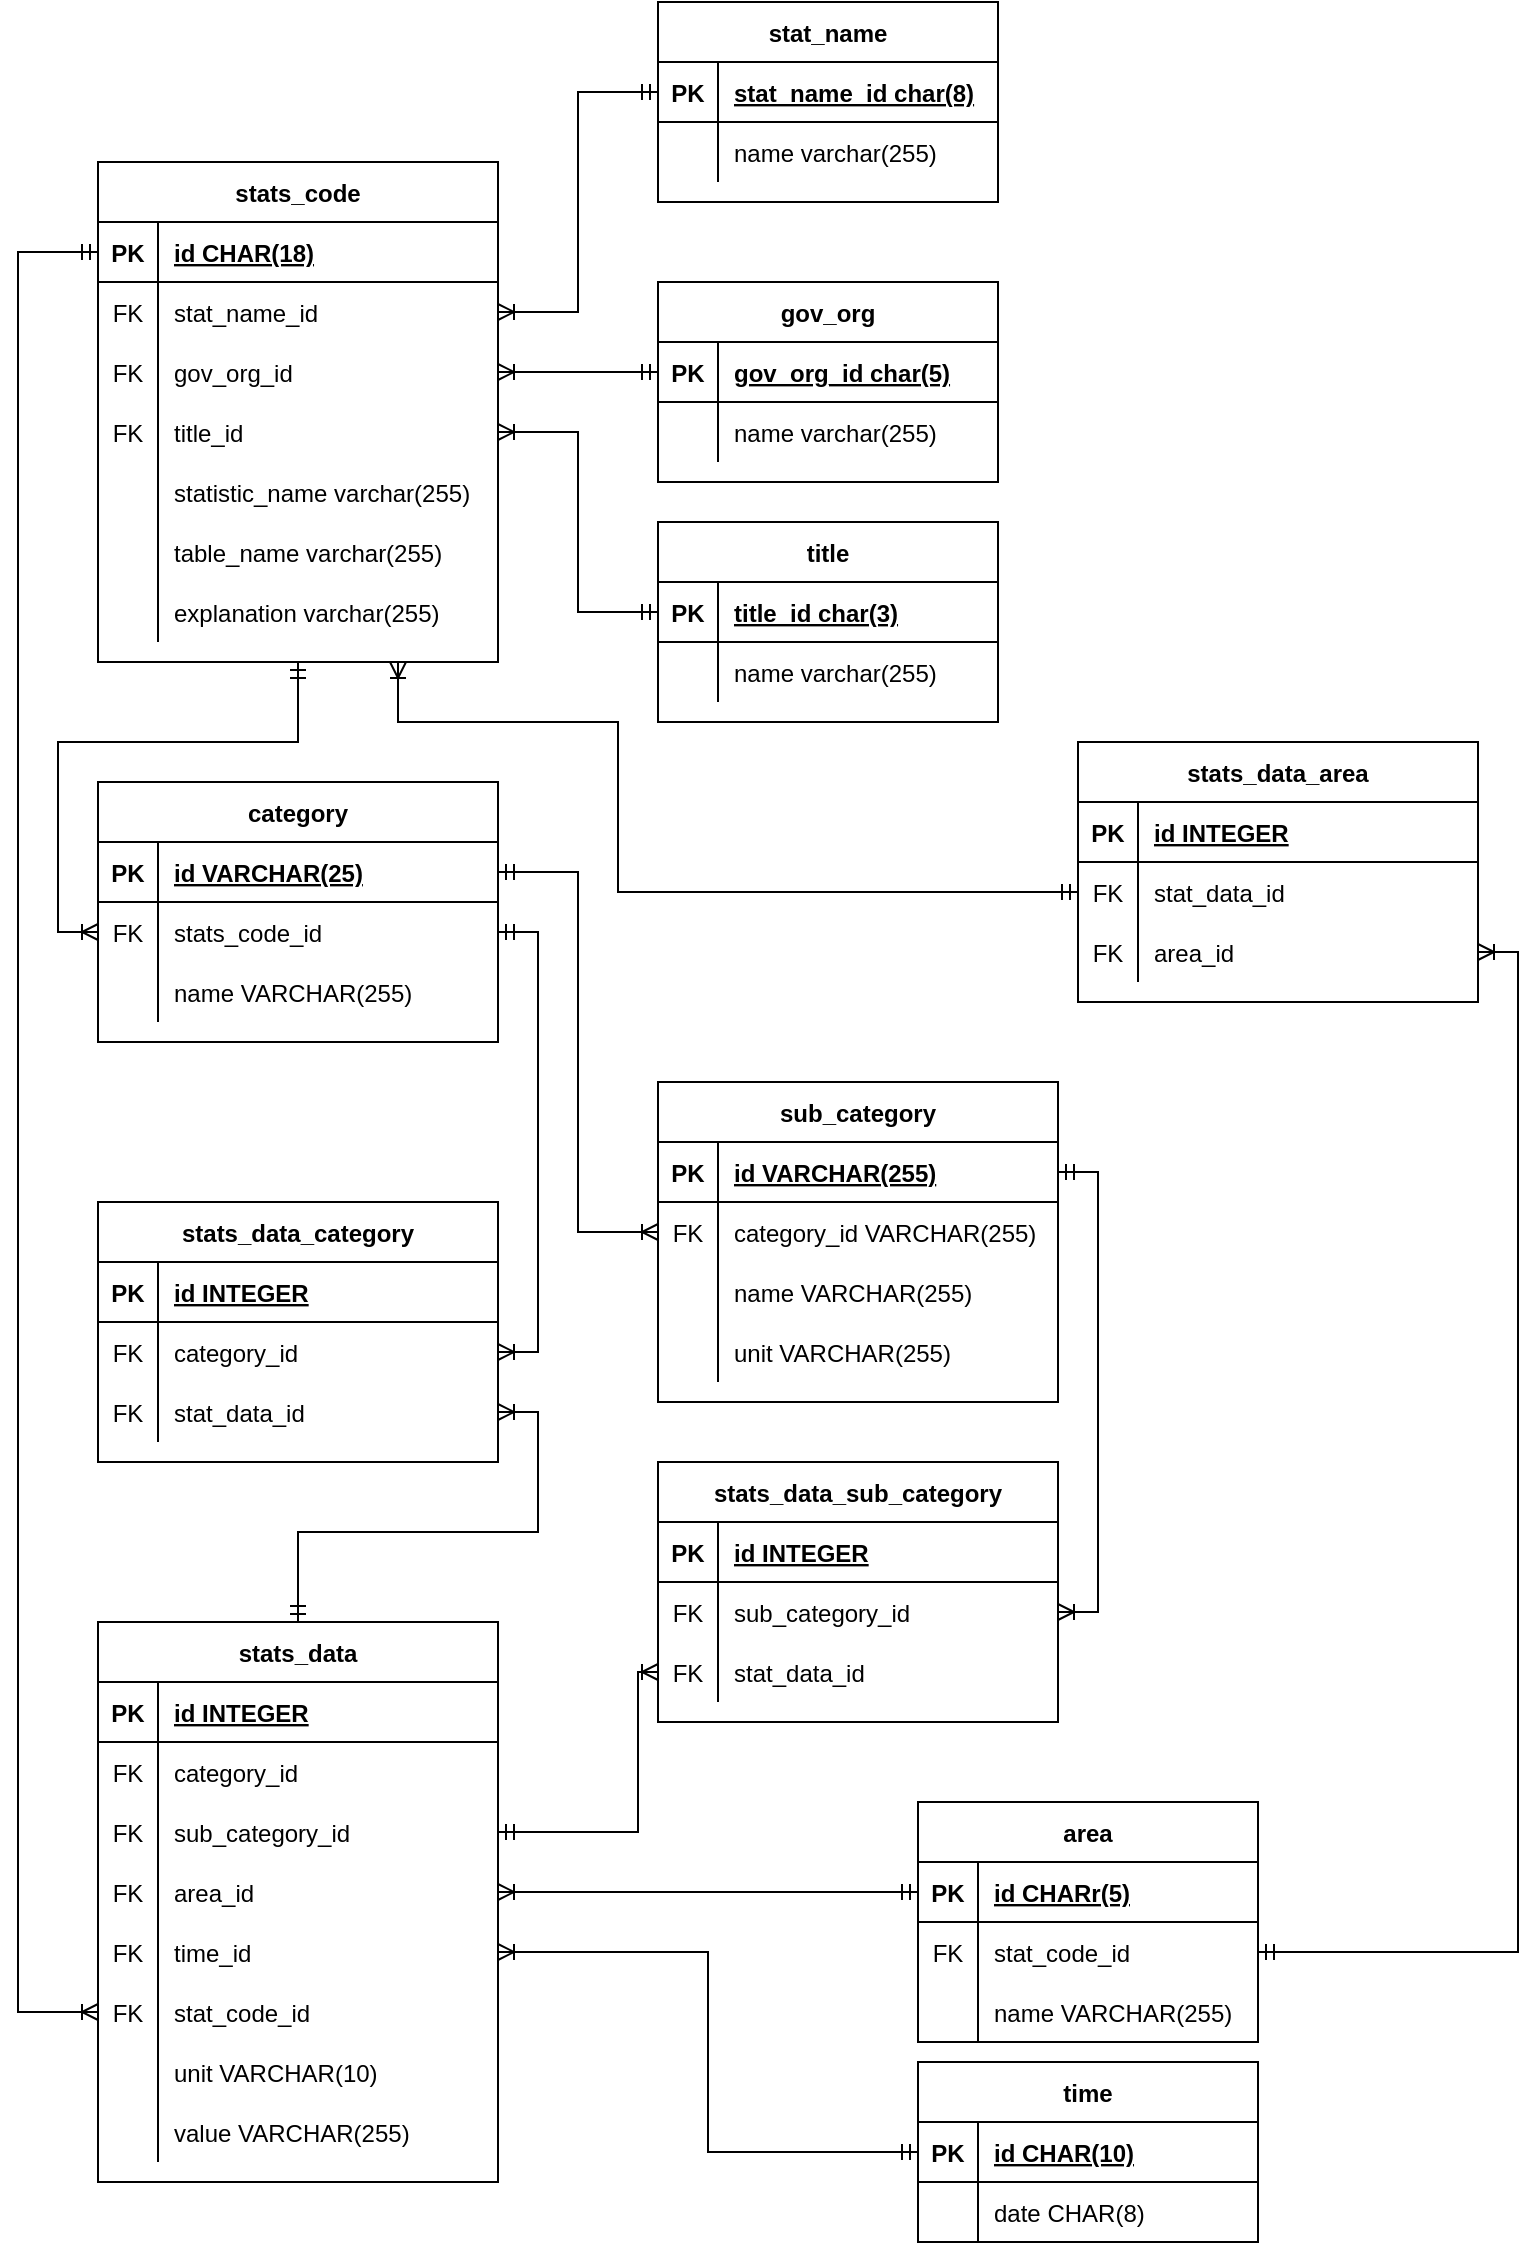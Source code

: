 <mxfile>
    <diagram name="総務省-人口推移" id="QLAtJqfeh-zhc2LYLoHJ">
        <mxGraphModel dx="1587" dy="922" grid="1" gridSize="10" guides="1" tooltips="1" connect="1" arrows="1" fold="1" page="1" pageScale="1" pageWidth="827" pageHeight="1169" math="0" shadow="0">
            <root>
                <mxCell id="s3LGHubseZF1vsQ7J8gT-0"/>
                <mxCell id="s3LGHubseZF1vsQ7J8gT-1" parent="s3LGHubseZF1vsQ7J8gT-0"/>
                <mxCell id="s3LGHubseZF1vsQ7J8gT-2" value="stat_name" style="shape=table;startSize=30;container=1;collapsible=1;childLayout=tableLayout;fixedRows=1;rowLines=0;fontStyle=1;align=center;resizeLast=1;" parent="s3LGHubseZF1vsQ7J8gT-1" vertex="1">
                    <mxGeometry x="340" y="30" width="170" height="100" as="geometry">
                        <mxRectangle x="90" y="70" width="100" height="30" as="alternateBounds"/>
                    </mxGeometry>
                </mxCell>
                <mxCell id="s3LGHubseZF1vsQ7J8gT-3" value="" style="shape=partialRectangle;collapsible=0;dropTarget=0;pointerEvents=0;fillColor=none;top=0;left=0;bottom=1;right=0;points=[[0,0.5],[1,0.5]];portConstraint=eastwest;" parent="s3LGHubseZF1vsQ7J8gT-2" vertex="1">
                    <mxGeometry y="30" width="170" height="30" as="geometry"/>
                </mxCell>
                <mxCell id="s3LGHubseZF1vsQ7J8gT-4" value="PK" style="shape=partialRectangle;connectable=0;fillColor=none;top=0;left=0;bottom=0;right=0;fontStyle=1;overflow=hidden;" parent="s3LGHubseZF1vsQ7J8gT-3" vertex="1">
                    <mxGeometry width="30" height="30" as="geometry"/>
                </mxCell>
                <mxCell id="s3LGHubseZF1vsQ7J8gT-5" value="stat_name_id char(8)" style="shape=partialRectangle;connectable=0;fillColor=none;top=0;left=0;bottom=0;right=0;align=left;spacingLeft=6;fontStyle=5;overflow=hidden;" parent="s3LGHubseZF1vsQ7J8gT-3" vertex="1">
                    <mxGeometry x="30" width="140" height="30" as="geometry"/>
                </mxCell>
                <mxCell id="s3LGHubseZF1vsQ7J8gT-6" value="" style="shape=partialRectangle;collapsible=0;dropTarget=0;pointerEvents=0;fillColor=none;top=0;left=0;bottom=0;right=0;points=[[0,0.5],[1,0.5]];portConstraint=eastwest;" parent="s3LGHubseZF1vsQ7J8gT-2" vertex="1">
                    <mxGeometry y="60" width="170" height="30" as="geometry"/>
                </mxCell>
                <mxCell id="s3LGHubseZF1vsQ7J8gT-7" value="" style="shape=partialRectangle;connectable=0;fillColor=none;top=0;left=0;bottom=0;right=0;editable=1;overflow=hidden;" parent="s3LGHubseZF1vsQ7J8gT-6" vertex="1">
                    <mxGeometry width="30" height="30" as="geometry"/>
                </mxCell>
                <mxCell id="s3LGHubseZF1vsQ7J8gT-8" value="name varchar(255)" style="shape=partialRectangle;connectable=0;fillColor=none;top=0;left=0;bottom=0;right=0;align=left;spacingLeft=6;overflow=hidden;" parent="s3LGHubseZF1vsQ7J8gT-6" vertex="1">
                    <mxGeometry x="30" width="140" height="30" as="geometry"/>
                </mxCell>
                <mxCell id="s3LGHubseZF1vsQ7J8gT-9" value="gov_org" style="shape=table;startSize=30;container=1;collapsible=1;childLayout=tableLayout;fixedRows=1;rowLines=0;fontStyle=1;align=center;resizeLast=1;" parent="s3LGHubseZF1vsQ7J8gT-1" vertex="1">
                    <mxGeometry x="340" y="170" width="170" height="100" as="geometry">
                        <mxRectangle x="90" y="70" width="100" height="30" as="alternateBounds"/>
                    </mxGeometry>
                </mxCell>
                <mxCell id="s3LGHubseZF1vsQ7J8gT-10" value="" style="shape=partialRectangle;collapsible=0;dropTarget=0;pointerEvents=0;fillColor=none;top=0;left=0;bottom=1;right=0;points=[[0,0.5],[1,0.5]];portConstraint=eastwest;" parent="s3LGHubseZF1vsQ7J8gT-9" vertex="1">
                    <mxGeometry y="30" width="170" height="30" as="geometry"/>
                </mxCell>
                <mxCell id="s3LGHubseZF1vsQ7J8gT-11" value="PK" style="shape=partialRectangle;connectable=0;fillColor=none;top=0;left=0;bottom=0;right=0;fontStyle=1;overflow=hidden;" parent="s3LGHubseZF1vsQ7J8gT-10" vertex="1">
                    <mxGeometry width="30" height="30" as="geometry"/>
                </mxCell>
                <mxCell id="s3LGHubseZF1vsQ7J8gT-12" value="gov_org_id char(5)" style="shape=partialRectangle;connectable=0;fillColor=none;top=0;left=0;bottom=0;right=0;align=left;spacingLeft=6;fontStyle=5;overflow=hidden;" parent="s3LGHubseZF1vsQ7J8gT-10" vertex="1">
                    <mxGeometry x="30" width="140" height="30" as="geometry"/>
                </mxCell>
                <mxCell id="s3LGHubseZF1vsQ7J8gT-13" value="" style="shape=partialRectangle;collapsible=0;dropTarget=0;pointerEvents=0;fillColor=none;top=0;left=0;bottom=0;right=0;points=[[0,0.5],[1,0.5]];portConstraint=eastwest;" parent="s3LGHubseZF1vsQ7J8gT-9" vertex="1">
                    <mxGeometry y="60" width="170" height="30" as="geometry"/>
                </mxCell>
                <mxCell id="s3LGHubseZF1vsQ7J8gT-14" value="" style="shape=partialRectangle;connectable=0;fillColor=none;top=0;left=0;bottom=0;right=0;editable=1;overflow=hidden;" parent="s3LGHubseZF1vsQ7J8gT-13" vertex="1">
                    <mxGeometry width="30" height="30" as="geometry"/>
                </mxCell>
                <mxCell id="s3LGHubseZF1vsQ7J8gT-15" value="name varchar(255)" style="shape=partialRectangle;connectable=0;fillColor=none;top=0;left=0;bottom=0;right=0;align=left;spacingLeft=6;overflow=hidden;" parent="s3LGHubseZF1vsQ7J8gT-13" vertex="1">
                    <mxGeometry x="30" width="140" height="30" as="geometry"/>
                </mxCell>
                <mxCell id="s3LGHubseZF1vsQ7J8gT-16" value="title" style="shape=table;startSize=30;container=1;collapsible=1;childLayout=tableLayout;fixedRows=1;rowLines=0;fontStyle=1;align=center;resizeLast=1;" parent="s3LGHubseZF1vsQ7J8gT-1" vertex="1">
                    <mxGeometry x="340" y="290" width="170" height="100" as="geometry">
                        <mxRectangle x="90" y="70" width="100" height="30" as="alternateBounds"/>
                    </mxGeometry>
                </mxCell>
                <mxCell id="s3LGHubseZF1vsQ7J8gT-17" value="" style="shape=partialRectangle;collapsible=0;dropTarget=0;pointerEvents=0;fillColor=none;top=0;left=0;bottom=1;right=0;points=[[0,0.5],[1,0.5]];portConstraint=eastwest;" parent="s3LGHubseZF1vsQ7J8gT-16" vertex="1">
                    <mxGeometry y="30" width="170" height="30" as="geometry"/>
                </mxCell>
                <mxCell id="s3LGHubseZF1vsQ7J8gT-18" value="PK" style="shape=partialRectangle;connectable=0;fillColor=none;top=0;left=0;bottom=0;right=0;fontStyle=1;overflow=hidden;" parent="s3LGHubseZF1vsQ7J8gT-17" vertex="1">
                    <mxGeometry width="30" height="30" as="geometry"/>
                </mxCell>
                <mxCell id="s3LGHubseZF1vsQ7J8gT-19" value="title_id char(3)" style="shape=partialRectangle;connectable=0;fillColor=none;top=0;left=0;bottom=0;right=0;align=left;spacingLeft=6;fontStyle=5;overflow=hidden;" parent="s3LGHubseZF1vsQ7J8gT-17" vertex="1">
                    <mxGeometry x="30" width="140" height="30" as="geometry"/>
                </mxCell>
                <mxCell id="s3LGHubseZF1vsQ7J8gT-20" value="" style="shape=partialRectangle;collapsible=0;dropTarget=0;pointerEvents=0;fillColor=none;top=0;left=0;bottom=0;right=0;points=[[0,0.5],[1,0.5]];portConstraint=eastwest;" parent="s3LGHubseZF1vsQ7J8gT-16" vertex="1">
                    <mxGeometry y="60" width="170" height="30" as="geometry"/>
                </mxCell>
                <mxCell id="s3LGHubseZF1vsQ7J8gT-21" value="" style="shape=partialRectangle;connectable=0;fillColor=none;top=0;left=0;bottom=0;right=0;editable=1;overflow=hidden;" parent="s3LGHubseZF1vsQ7J8gT-20" vertex="1">
                    <mxGeometry width="30" height="30" as="geometry"/>
                </mxCell>
                <mxCell id="s3LGHubseZF1vsQ7J8gT-22" value="name varchar(255)" style="shape=partialRectangle;connectable=0;fillColor=none;top=0;left=0;bottom=0;right=0;align=left;spacingLeft=6;overflow=hidden;" parent="s3LGHubseZF1vsQ7J8gT-20" vertex="1">
                    <mxGeometry x="30" width="140" height="30" as="geometry"/>
                </mxCell>
                <mxCell id="s3LGHubseZF1vsQ7J8gT-23" value="stats_code" style="shape=table;startSize=30;container=1;collapsible=1;childLayout=tableLayout;fixedRows=1;rowLines=0;fontStyle=1;align=center;resizeLast=1;" parent="s3LGHubseZF1vsQ7J8gT-1" vertex="1">
                    <mxGeometry x="60" y="110" width="200" height="250" as="geometry"/>
                </mxCell>
                <mxCell id="s3LGHubseZF1vsQ7J8gT-24" value="" style="shape=partialRectangle;collapsible=0;dropTarget=0;pointerEvents=0;fillColor=none;top=0;left=0;bottom=1;right=0;points=[[0,0.5],[1,0.5]];portConstraint=eastwest;" parent="s3LGHubseZF1vsQ7J8gT-23" vertex="1">
                    <mxGeometry y="30" width="200" height="30" as="geometry"/>
                </mxCell>
                <mxCell id="s3LGHubseZF1vsQ7J8gT-25" value="PK" style="shape=partialRectangle;connectable=0;fillColor=none;top=0;left=0;bottom=0;right=0;fontStyle=1;overflow=hidden;" parent="s3LGHubseZF1vsQ7J8gT-24" vertex="1">
                    <mxGeometry width="30" height="30" as="geometry"/>
                </mxCell>
                <mxCell id="s3LGHubseZF1vsQ7J8gT-26" value="id CHAR(18)" style="shape=partialRectangle;connectable=0;fillColor=none;top=0;left=0;bottom=0;right=0;align=left;spacingLeft=6;fontStyle=5;overflow=hidden;" parent="s3LGHubseZF1vsQ7J8gT-24" vertex="1">
                    <mxGeometry x="30" width="170" height="30" as="geometry"/>
                </mxCell>
                <mxCell id="s3LGHubseZF1vsQ7J8gT-27" value="" style="shape=partialRectangle;collapsible=0;dropTarget=0;pointerEvents=0;fillColor=none;top=0;left=0;bottom=0;right=0;points=[[0,0.5],[1,0.5]];portConstraint=eastwest;" parent="s3LGHubseZF1vsQ7J8gT-23" vertex="1">
                    <mxGeometry y="60" width="200" height="30" as="geometry"/>
                </mxCell>
                <mxCell id="s3LGHubseZF1vsQ7J8gT-28" value="FK" style="shape=partialRectangle;connectable=0;fillColor=none;top=0;left=0;bottom=0;right=0;fontStyle=0;overflow=hidden;" parent="s3LGHubseZF1vsQ7J8gT-27" vertex="1">
                    <mxGeometry width="30" height="30" as="geometry"/>
                </mxCell>
                <mxCell id="s3LGHubseZF1vsQ7J8gT-29" value="stat_name_id" style="shape=partialRectangle;connectable=0;fillColor=none;top=0;left=0;bottom=0;right=0;align=left;spacingLeft=6;fontStyle=0;overflow=hidden;" parent="s3LGHubseZF1vsQ7J8gT-27" vertex="1">
                    <mxGeometry x="30" width="170" height="30" as="geometry"/>
                </mxCell>
                <mxCell id="s3LGHubseZF1vsQ7J8gT-30" value="" style="shape=partialRectangle;collapsible=0;dropTarget=0;pointerEvents=0;fillColor=none;top=0;left=0;bottom=0;right=0;points=[[0,0.5],[1,0.5]];portConstraint=eastwest;" parent="s3LGHubseZF1vsQ7J8gT-23" vertex="1">
                    <mxGeometry y="90" width="200" height="30" as="geometry"/>
                </mxCell>
                <mxCell id="s3LGHubseZF1vsQ7J8gT-31" value="FK" style="shape=partialRectangle;connectable=0;fillColor=none;top=0;left=0;bottom=0;right=0;editable=1;overflow=hidden;" parent="s3LGHubseZF1vsQ7J8gT-30" vertex="1">
                    <mxGeometry width="30" height="30" as="geometry"/>
                </mxCell>
                <mxCell id="s3LGHubseZF1vsQ7J8gT-32" value="gov_org_id" style="shape=partialRectangle;connectable=0;fillColor=none;top=0;left=0;bottom=0;right=0;align=left;spacingLeft=6;overflow=hidden;" parent="s3LGHubseZF1vsQ7J8gT-30" vertex="1">
                    <mxGeometry x="30" width="170" height="30" as="geometry"/>
                </mxCell>
                <mxCell id="s3LGHubseZF1vsQ7J8gT-33" value="" style="shape=partialRectangle;collapsible=0;dropTarget=0;pointerEvents=0;fillColor=none;top=0;left=0;bottom=0;right=0;points=[[0,0.5],[1,0.5]];portConstraint=eastwest;" parent="s3LGHubseZF1vsQ7J8gT-23" vertex="1">
                    <mxGeometry y="120" width="200" height="30" as="geometry"/>
                </mxCell>
                <mxCell id="s3LGHubseZF1vsQ7J8gT-34" value="FK" style="shape=partialRectangle;connectable=0;fillColor=none;top=0;left=0;bottom=0;right=0;editable=1;overflow=hidden;" parent="s3LGHubseZF1vsQ7J8gT-33" vertex="1">
                    <mxGeometry width="30" height="30" as="geometry"/>
                </mxCell>
                <mxCell id="s3LGHubseZF1vsQ7J8gT-35" value="title_id" style="shape=partialRectangle;connectable=0;fillColor=none;top=0;left=0;bottom=0;right=0;align=left;spacingLeft=6;overflow=hidden;" parent="s3LGHubseZF1vsQ7J8gT-33" vertex="1">
                    <mxGeometry x="30" width="170" height="30" as="geometry"/>
                </mxCell>
                <mxCell id="s3LGHubseZF1vsQ7J8gT-36" value="" style="shape=partialRectangle;collapsible=0;dropTarget=0;pointerEvents=0;fillColor=none;top=0;left=0;bottom=0;right=0;points=[[0,0.5],[1,0.5]];portConstraint=eastwest;" parent="s3LGHubseZF1vsQ7J8gT-23" vertex="1">
                    <mxGeometry y="150" width="200" height="30" as="geometry"/>
                </mxCell>
                <mxCell id="s3LGHubseZF1vsQ7J8gT-37" value="" style="shape=partialRectangle;connectable=0;fillColor=none;top=0;left=0;bottom=0;right=0;editable=1;overflow=hidden;" parent="s3LGHubseZF1vsQ7J8gT-36" vertex="1">
                    <mxGeometry width="30" height="30" as="geometry"/>
                </mxCell>
                <mxCell id="s3LGHubseZF1vsQ7J8gT-38" value="statistic_name varchar(255)" style="shape=partialRectangle;connectable=0;fillColor=none;top=0;left=0;bottom=0;right=0;align=left;spacingLeft=6;overflow=hidden;" parent="s3LGHubseZF1vsQ7J8gT-36" vertex="1">
                    <mxGeometry x="30" width="170" height="30" as="geometry"/>
                </mxCell>
                <mxCell id="s3LGHubseZF1vsQ7J8gT-39" value="" style="shape=partialRectangle;collapsible=0;dropTarget=0;pointerEvents=0;fillColor=none;top=0;left=0;bottom=0;right=0;points=[[0,0.5],[1,0.5]];portConstraint=eastwest;" parent="s3LGHubseZF1vsQ7J8gT-23" vertex="1">
                    <mxGeometry y="180" width="200" height="30" as="geometry"/>
                </mxCell>
                <mxCell id="s3LGHubseZF1vsQ7J8gT-40" value="" style="shape=partialRectangle;connectable=0;fillColor=none;top=0;left=0;bottom=0;right=0;editable=1;overflow=hidden;" parent="s3LGHubseZF1vsQ7J8gT-39" vertex="1">
                    <mxGeometry width="30" height="30" as="geometry"/>
                </mxCell>
                <mxCell id="s3LGHubseZF1vsQ7J8gT-41" value="table_name varchar(255)" style="shape=partialRectangle;connectable=0;fillColor=none;top=0;left=0;bottom=0;right=0;align=left;spacingLeft=6;overflow=hidden;" parent="s3LGHubseZF1vsQ7J8gT-39" vertex="1">
                    <mxGeometry x="30" width="170" height="30" as="geometry"/>
                </mxCell>
                <mxCell id="s3LGHubseZF1vsQ7J8gT-42" value="" style="shape=partialRectangle;collapsible=0;dropTarget=0;pointerEvents=0;fillColor=none;top=0;left=0;bottom=0;right=0;points=[[0,0.5],[1,0.5]];portConstraint=eastwest;" parent="s3LGHubseZF1vsQ7J8gT-23" vertex="1">
                    <mxGeometry y="210" width="200" height="30" as="geometry"/>
                </mxCell>
                <mxCell id="s3LGHubseZF1vsQ7J8gT-43" value="" style="shape=partialRectangle;connectable=0;fillColor=none;top=0;left=0;bottom=0;right=0;editable=1;overflow=hidden;" parent="s3LGHubseZF1vsQ7J8gT-42" vertex="1">
                    <mxGeometry width="30" height="30" as="geometry"/>
                </mxCell>
                <mxCell id="s3LGHubseZF1vsQ7J8gT-44" value="explanation varchar(255)" style="shape=partialRectangle;connectable=0;fillColor=none;top=0;left=0;bottom=0;right=0;align=left;spacingLeft=6;overflow=hidden;" parent="s3LGHubseZF1vsQ7J8gT-42" vertex="1">
                    <mxGeometry x="30" width="170" height="30" as="geometry"/>
                </mxCell>
                <mxCell id="s3LGHubseZF1vsQ7J8gT-45" value="stats_data" style="shape=table;startSize=30;container=1;collapsible=1;childLayout=tableLayout;fixedRows=1;rowLines=0;fontStyle=1;align=center;resizeLast=1;" parent="s3LGHubseZF1vsQ7J8gT-1" vertex="1">
                    <mxGeometry x="60" y="840" width="200" height="280" as="geometry"/>
                </mxCell>
                <mxCell id="s3LGHubseZF1vsQ7J8gT-46" value="" style="shape=partialRectangle;collapsible=0;dropTarget=0;pointerEvents=0;fillColor=none;top=0;left=0;bottom=1;right=0;points=[[0,0.5],[1,0.5]];portConstraint=eastwest;" parent="s3LGHubseZF1vsQ7J8gT-45" vertex="1">
                    <mxGeometry y="30" width="200" height="30" as="geometry"/>
                </mxCell>
                <mxCell id="s3LGHubseZF1vsQ7J8gT-47" value="PK" style="shape=partialRectangle;connectable=0;fillColor=none;top=0;left=0;bottom=0;right=0;fontStyle=1;overflow=hidden;" parent="s3LGHubseZF1vsQ7J8gT-46" vertex="1">
                    <mxGeometry width="30" height="30" as="geometry"/>
                </mxCell>
                <mxCell id="s3LGHubseZF1vsQ7J8gT-48" value="id INTEGER" style="shape=partialRectangle;connectable=0;fillColor=none;top=0;left=0;bottom=0;right=0;align=left;spacingLeft=6;fontStyle=5;overflow=hidden;" parent="s3LGHubseZF1vsQ7J8gT-46" vertex="1">
                    <mxGeometry x="30" width="170" height="30" as="geometry"/>
                </mxCell>
                <mxCell id="s3LGHubseZF1vsQ7J8gT-49" value="" style="shape=partialRectangle;collapsible=0;dropTarget=0;pointerEvents=0;fillColor=none;top=0;left=0;bottom=0;right=0;points=[[0,0.5],[1,0.5]];portConstraint=eastwest;" parent="s3LGHubseZF1vsQ7J8gT-45" vertex="1">
                    <mxGeometry y="60" width="200" height="30" as="geometry"/>
                </mxCell>
                <mxCell id="s3LGHubseZF1vsQ7J8gT-50" value="FK" style="shape=partialRectangle;connectable=0;fillColor=none;top=0;left=0;bottom=0;right=0;editable=1;overflow=hidden;" parent="s3LGHubseZF1vsQ7J8gT-49" vertex="1">
                    <mxGeometry width="30" height="30" as="geometry"/>
                </mxCell>
                <mxCell id="s3LGHubseZF1vsQ7J8gT-51" value="category_id" style="shape=partialRectangle;connectable=0;fillColor=none;top=0;left=0;bottom=0;right=0;align=left;spacingLeft=6;overflow=hidden;" parent="s3LGHubseZF1vsQ7J8gT-49" vertex="1">
                    <mxGeometry x="30" width="170" height="30" as="geometry"/>
                </mxCell>
                <mxCell id="TwihIt5AdiHZmhEPy1HX-29" value="" style="shape=partialRectangle;collapsible=0;dropTarget=0;pointerEvents=0;fillColor=none;top=0;left=0;bottom=0;right=0;points=[[0,0.5],[1,0.5]];portConstraint=eastwest;" parent="s3LGHubseZF1vsQ7J8gT-45" vertex="1">
                    <mxGeometry y="90" width="200" height="30" as="geometry"/>
                </mxCell>
                <mxCell id="TwihIt5AdiHZmhEPy1HX-30" value="FK" style="shape=partialRectangle;connectable=0;fillColor=none;top=0;left=0;bottom=0;right=0;editable=1;overflow=hidden;" parent="TwihIt5AdiHZmhEPy1HX-29" vertex="1">
                    <mxGeometry width="30" height="30" as="geometry"/>
                </mxCell>
                <mxCell id="TwihIt5AdiHZmhEPy1HX-31" value="sub_category_id" style="shape=partialRectangle;connectable=0;fillColor=none;top=0;left=0;bottom=0;right=0;align=left;spacingLeft=6;overflow=hidden;" parent="TwihIt5AdiHZmhEPy1HX-29" vertex="1">
                    <mxGeometry x="30" width="170" height="30" as="geometry"/>
                </mxCell>
                <mxCell id="s3LGHubseZF1vsQ7J8gT-52" value="" style="shape=partialRectangle;collapsible=0;dropTarget=0;pointerEvents=0;fillColor=none;top=0;left=0;bottom=0;right=0;points=[[0,0.5],[1,0.5]];portConstraint=eastwest;" parent="s3LGHubseZF1vsQ7J8gT-45" vertex="1">
                    <mxGeometry y="120" width="200" height="30" as="geometry"/>
                </mxCell>
                <mxCell id="s3LGHubseZF1vsQ7J8gT-53" value="FK" style="shape=partialRectangle;connectable=0;fillColor=none;top=0;left=0;bottom=0;right=0;editable=1;overflow=hidden;" parent="s3LGHubseZF1vsQ7J8gT-52" vertex="1">
                    <mxGeometry width="30" height="30" as="geometry"/>
                </mxCell>
                <mxCell id="s3LGHubseZF1vsQ7J8gT-54" value="area_id" style="shape=partialRectangle;connectable=0;fillColor=none;top=0;left=0;bottom=0;right=0;align=left;spacingLeft=6;overflow=hidden;" parent="s3LGHubseZF1vsQ7J8gT-52" vertex="1">
                    <mxGeometry x="30" width="170" height="30" as="geometry"/>
                </mxCell>
                <mxCell id="s3LGHubseZF1vsQ7J8gT-55" value="" style="shape=partialRectangle;collapsible=0;dropTarget=0;pointerEvents=0;fillColor=none;top=0;left=0;bottom=0;right=0;points=[[0,0.5],[1,0.5]];portConstraint=eastwest;" parent="s3LGHubseZF1vsQ7J8gT-45" vertex="1">
                    <mxGeometry y="150" width="200" height="30" as="geometry"/>
                </mxCell>
                <mxCell id="s3LGHubseZF1vsQ7J8gT-56" value="FK" style="shape=partialRectangle;connectable=0;fillColor=none;top=0;left=0;bottom=0;right=0;editable=1;overflow=hidden;" parent="s3LGHubseZF1vsQ7J8gT-55" vertex="1">
                    <mxGeometry width="30" height="30" as="geometry"/>
                </mxCell>
                <mxCell id="s3LGHubseZF1vsQ7J8gT-57" value="time_id" style="shape=partialRectangle;connectable=0;fillColor=none;top=0;left=0;bottom=0;right=0;align=left;spacingLeft=6;overflow=hidden;" parent="s3LGHubseZF1vsQ7J8gT-55" vertex="1">
                    <mxGeometry x="30" width="170" height="30" as="geometry"/>
                </mxCell>
                <mxCell id="s3LGHubseZF1vsQ7J8gT-58" value="" style="shape=partialRectangle;collapsible=0;dropTarget=0;pointerEvents=0;fillColor=none;top=0;left=0;bottom=0;right=0;points=[[0,0.5],[1,0.5]];portConstraint=eastwest;" parent="s3LGHubseZF1vsQ7J8gT-45" vertex="1">
                    <mxGeometry y="180" width="200" height="30" as="geometry"/>
                </mxCell>
                <mxCell id="s3LGHubseZF1vsQ7J8gT-59" value="FK" style="shape=partialRectangle;connectable=0;fillColor=none;top=0;left=0;bottom=0;right=0;editable=1;overflow=hidden;" parent="s3LGHubseZF1vsQ7J8gT-58" vertex="1">
                    <mxGeometry width="30" height="30" as="geometry"/>
                </mxCell>
                <mxCell id="s3LGHubseZF1vsQ7J8gT-60" value="stat_code_id" style="shape=partialRectangle;connectable=0;fillColor=none;top=0;left=0;bottom=0;right=0;align=left;spacingLeft=6;overflow=hidden;" parent="s3LGHubseZF1vsQ7J8gT-58" vertex="1">
                    <mxGeometry x="30" width="170" height="30" as="geometry"/>
                </mxCell>
                <mxCell id="s3LGHubseZF1vsQ7J8gT-61" value="" style="shape=partialRectangle;collapsible=0;dropTarget=0;pointerEvents=0;fillColor=none;top=0;left=0;bottom=0;right=0;points=[[0,0.5],[1,0.5]];portConstraint=eastwest;" parent="s3LGHubseZF1vsQ7J8gT-45" vertex="1">
                    <mxGeometry y="210" width="200" height="30" as="geometry"/>
                </mxCell>
                <mxCell id="s3LGHubseZF1vsQ7J8gT-62" value="" style="shape=partialRectangle;connectable=0;fillColor=none;top=0;left=0;bottom=0;right=0;editable=1;overflow=hidden;" parent="s3LGHubseZF1vsQ7J8gT-61" vertex="1">
                    <mxGeometry width="30" height="30" as="geometry"/>
                </mxCell>
                <mxCell id="s3LGHubseZF1vsQ7J8gT-63" value="unit VARCHAR(10)" style="shape=partialRectangle;connectable=0;fillColor=none;top=0;left=0;bottom=0;right=0;align=left;spacingLeft=6;overflow=hidden;" parent="s3LGHubseZF1vsQ7J8gT-61" vertex="1">
                    <mxGeometry x="30" width="170" height="30" as="geometry"/>
                </mxCell>
                <mxCell id="s3LGHubseZF1vsQ7J8gT-64" value="" style="shape=partialRectangle;collapsible=0;dropTarget=0;pointerEvents=0;fillColor=none;top=0;left=0;bottom=0;right=0;points=[[0,0.5],[1,0.5]];portConstraint=eastwest;" parent="s3LGHubseZF1vsQ7J8gT-45" vertex="1">
                    <mxGeometry y="240" width="200" height="30" as="geometry"/>
                </mxCell>
                <mxCell id="s3LGHubseZF1vsQ7J8gT-65" value="" style="shape=partialRectangle;connectable=0;fillColor=none;top=0;left=0;bottom=0;right=0;editable=1;overflow=hidden;" parent="s3LGHubseZF1vsQ7J8gT-64" vertex="1">
                    <mxGeometry width="30" height="30" as="geometry"/>
                </mxCell>
                <mxCell id="s3LGHubseZF1vsQ7J8gT-66" value="value VARCHAR(255)" style="shape=partialRectangle;connectable=0;fillColor=none;top=0;left=0;bottom=0;right=0;align=left;spacingLeft=6;overflow=hidden;" parent="s3LGHubseZF1vsQ7J8gT-64" vertex="1">
                    <mxGeometry x="30" width="170" height="30" as="geometry"/>
                </mxCell>
                <mxCell id="s3LGHubseZF1vsQ7J8gT-77" value="area" style="shape=table;startSize=30;container=1;collapsible=1;childLayout=tableLayout;fixedRows=1;rowLines=0;fontStyle=1;align=center;resizeLast=1;" parent="s3LGHubseZF1vsQ7J8gT-1" vertex="1">
                    <mxGeometry x="470" y="930" width="170" height="120" as="geometry"/>
                </mxCell>
                <mxCell id="s3LGHubseZF1vsQ7J8gT-78" value="" style="shape=partialRectangle;collapsible=0;dropTarget=0;pointerEvents=0;fillColor=none;top=0;left=0;bottom=1;right=0;points=[[0,0.5],[1,0.5]];portConstraint=eastwest;" parent="s3LGHubseZF1vsQ7J8gT-77" vertex="1">
                    <mxGeometry y="30" width="170" height="30" as="geometry"/>
                </mxCell>
                <mxCell id="s3LGHubseZF1vsQ7J8gT-79" value="PK" style="shape=partialRectangle;connectable=0;fillColor=none;top=0;left=0;bottom=0;right=0;fontStyle=1;overflow=hidden;" parent="s3LGHubseZF1vsQ7J8gT-78" vertex="1">
                    <mxGeometry width="30" height="30" as="geometry"/>
                </mxCell>
                <mxCell id="s3LGHubseZF1vsQ7J8gT-80" value="id CHARr(5)" style="shape=partialRectangle;connectable=0;fillColor=none;top=0;left=0;bottom=0;right=0;align=left;spacingLeft=6;fontStyle=5;overflow=hidden;" parent="s3LGHubseZF1vsQ7J8gT-78" vertex="1">
                    <mxGeometry x="30" width="140" height="30" as="geometry"/>
                </mxCell>
                <mxCell id="s3LGHubseZF1vsQ7J8gT-81" value="" style="shape=partialRectangle;collapsible=0;dropTarget=0;pointerEvents=0;fillColor=none;top=0;left=0;bottom=0;right=0;points=[[0,0.5],[1,0.5]];portConstraint=eastwest;" parent="s3LGHubseZF1vsQ7J8gT-77" vertex="1">
                    <mxGeometry y="60" width="170" height="30" as="geometry"/>
                </mxCell>
                <mxCell id="s3LGHubseZF1vsQ7J8gT-82" value="FK" style="shape=partialRectangle;connectable=0;fillColor=none;top=0;left=0;bottom=0;right=0;editable=1;overflow=hidden;" parent="s3LGHubseZF1vsQ7J8gT-81" vertex="1">
                    <mxGeometry width="30" height="30" as="geometry"/>
                </mxCell>
                <mxCell id="s3LGHubseZF1vsQ7J8gT-83" value="stat_code_id" style="shape=partialRectangle;connectable=0;fillColor=none;top=0;left=0;bottom=0;right=0;align=left;spacingLeft=6;overflow=hidden;" parent="s3LGHubseZF1vsQ7J8gT-81" vertex="1">
                    <mxGeometry x="30" width="140" height="30" as="geometry"/>
                </mxCell>
                <mxCell id="0" value="" style="shape=partialRectangle;collapsible=0;dropTarget=0;pointerEvents=0;fillColor=none;top=0;left=0;bottom=0;right=0;points=[[0,0.5],[1,0.5]];portConstraint=eastwest;" parent="s3LGHubseZF1vsQ7J8gT-77" vertex="1">
                    <mxGeometry y="90" width="170" height="30" as="geometry"/>
                </mxCell>
                <mxCell id="1" value="" style="shape=partialRectangle;connectable=0;fillColor=none;top=0;left=0;bottom=0;right=0;editable=1;overflow=hidden;" parent="0" vertex="1">
                    <mxGeometry width="30" height="30" as="geometry"/>
                </mxCell>
                <mxCell id="2" value="name VARCHAR(255)" style="shape=partialRectangle;connectable=0;fillColor=none;top=0;left=0;bottom=0;right=0;align=left;spacingLeft=6;overflow=hidden;" parent="0" vertex="1">
                    <mxGeometry x="30" width="140" height="30" as="geometry"/>
                </mxCell>
                <mxCell id="s3LGHubseZF1vsQ7J8gT-84" value="time" style="shape=table;startSize=30;container=1;collapsible=1;childLayout=tableLayout;fixedRows=1;rowLines=0;fontStyle=1;align=center;resizeLast=1;" parent="s3LGHubseZF1vsQ7J8gT-1" vertex="1">
                    <mxGeometry x="470" y="1060" width="170" height="90" as="geometry"/>
                </mxCell>
                <mxCell id="s3LGHubseZF1vsQ7J8gT-85" value="" style="shape=partialRectangle;collapsible=0;dropTarget=0;pointerEvents=0;fillColor=none;top=0;left=0;bottom=1;right=0;points=[[0,0.5],[1,0.5]];portConstraint=eastwest;" parent="s3LGHubseZF1vsQ7J8gT-84" vertex="1">
                    <mxGeometry y="30" width="170" height="30" as="geometry"/>
                </mxCell>
                <mxCell id="s3LGHubseZF1vsQ7J8gT-86" value="PK" style="shape=partialRectangle;connectable=0;fillColor=none;top=0;left=0;bottom=0;right=0;fontStyle=1;overflow=hidden;" parent="s3LGHubseZF1vsQ7J8gT-85" vertex="1">
                    <mxGeometry width="30" height="30" as="geometry"/>
                </mxCell>
                <mxCell id="s3LGHubseZF1vsQ7J8gT-87" value="id CHAR(10)" style="shape=partialRectangle;connectable=0;fillColor=none;top=0;left=0;bottom=0;right=0;align=left;spacingLeft=6;fontStyle=5;overflow=hidden;" parent="s3LGHubseZF1vsQ7J8gT-85" vertex="1">
                    <mxGeometry x="30" width="140" height="30" as="geometry"/>
                </mxCell>
                <mxCell id="s3LGHubseZF1vsQ7J8gT-88" value="" style="shape=partialRectangle;collapsible=0;dropTarget=0;pointerEvents=0;fillColor=none;top=0;left=0;bottom=0;right=0;points=[[0,0.5],[1,0.5]];portConstraint=eastwest;" parent="s3LGHubseZF1vsQ7J8gT-84" vertex="1">
                    <mxGeometry y="60" width="170" height="30" as="geometry"/>
                </mxCell>
                <mxCell id="s3LGHubseZF1vsQ7J8gT-89" value="" style="shape=partialRectangle;connectable=0;fillColor=none;top=0;left=0;bottom=0;right=0;editable=1;overflow=hidden;" parent="s3LGHubseZF1vsQ7J8gT-88" vertex="1">
                    <mxGeometry width="30" height="30" as="geometry"/>
                </mxCell>
                <mxCell id="s3LGHubseZF1vsQ7J8gT-90" value="date CHAR(8)" style="shape=partialRectangle;connectable=0;fillColor=none;top=0;left=0;bottom=0;right=0;align=left;spacingLeft=6;overflow=hidden;" parent="s3LGHubseZF1vsQ7J8gT-88" vertex="1">
                    <mxGeometry x="30" width="140" height="30" as="geometry"/>
                </mxCell>
                <mxCell id="s3LGHubseZF1vsQ7J8gT-98" value="sub_category" style="shape=table;startSize=30;container=1;collapsible=1;childLayout=tableLayout;fixedRows=1;rowLines=0;fontStyle=1;align=center;resizeLast=1;" parent="s3LGHubseZF1vsQ7J8gT-1" vertex="1">
                    <mxGeometry x="340" y="570" width="200" height="160" as="geometry">
                        <mxRectangle x="90" y="70" width="100" height="30" as="alternateBounds"/>
                    </mxGeometry>
                </mxCell>
                <mxCell id="s3LGHubseZF1vsQ7J8gT-99" value="" style="shape=partialRectangle;collapsible=0;dropTarget=0;pointerEvents=0;fillColor=none;top=0;left=0;bottom=1;right=0;points=[[0,0.5],[1,0.5]];portConstraint=eastwest;" parent="s3LGHubseZF1vsQ7J8gT-98" vertex="1">
                    <mxGeometry y="30" width="200" height="30" as="geometry"/>
                </mxCell>
                <mxCell id="s3LGHubseZF1vsQ7J8gT-100" value="PK" style="shape=partialRectangle;connectable=0;fillColor=none;top=0;left=0;bottom=0;right=0;fontStyle=1;overflow=hidden;" parent="s3LGHubseZF1vsQ7J8gT-99" vertex="1">
                    <mxGeometry width="30" height="30" as="geometry"/>
                </mxCell>
                <mxCell id="s3LGHubseZF1vsQ7J8gT-101" value="id VARCHAR(255)" style="shape=partialRectangle;connectable=0;fillColor=none;top=0;left=0;bottom=0;right=0;align=left;spacingLeft=6;fontStyle=5;overflow=hidden;" parent="s3LGHubseZF1vsQ7J8gT-99" vertex="1">
                    <mxGeometry x="30" width="170" height="30" as="geometry"/>
                </mxCell>
                <mxCell id="s3LGHubseZF1vsQ7J8gT-102" value="" style="shape=partialRectangle;collapsible=0;dropTarget=0;pointerEvents=0;fillColor=none;top=0;left=0;bottom=0;right=0;points=[[0,0.5],[1,0.5]];portConstraint=eastwest;" parent="s3LGHubseZF1vsQ7J8gT-98" vertex="1">
                    <mxGeometry y="60" width="200" height="30" as="geometry"/>
                </mxCell>
                <mxCell id="s3LGHubseZF1vsQ7J8gT-103" value="FK" style="shape=partialRectangle;connectable=0;fillColor=none;top=0;left=0;bottom=0;right=0;editable=1;overflow=hidden;" parent="s3LGHubseZF1vsQ7J8gT-102" vertex="1">
                    <mxGeometry width="30" height="30" as="geometry"/>
                </mxCell>
                <mxCell id="s3LGHubseZF1vsQ7J8gT-104" value="category_id VARCHAR(255)" style="shape=partialRectangle;connectable=0;fillColor=none;top=0;left=0;bottom=0;right=0;align=left;spacingLeft=6;overflow=hidden;" parent="s3LGHubseZF1vsQ7J8gT-102" vertex="1">
                    <mxGeometry x="30" width="170" height="30" as="geometry"/>
                </mxCell>
                <mxCell id="TwihIt5AdiHZmhEPy1HX-35" value="" style="shape=partialRectangle;collapsible=0;dropTarget=0;pointerEvents=0;fillColor=none;top=0;left=0;bottom=0;right=0;points=[[0,0.5],[1,0.5]];portConstraint=eastwest;" parent="s3LGHubseZF1vsQ7J8gT-98" vertex="1">
                    <mxGeometry y="90" width="200" height="30" as="geometry"/>
                </mxCell>
                <mxCell id="TwihIt5AdiHZmhEPy1HX-36" value="" style="shape=partialRectangle;connectable=0;fillColor=none;top=0;left=0;bottom=0;right=0;editable=1;overflow=hidden;" parent="TwihIt5AdiHZmhEPy1HX-35" vertex="1">
                    <mxGeometry width="30" height="30" as="geometry"/>
                </mxCell>
                <mxCell id="TwihIt5AdiHZmhEPy1HX-37" value="name VARCHAR(255)" style="shape=partialRectangle;connectable=0;fillColor=none;top=0;left=0;bottom=0;right=0;align=left;spacingLeft=6;overflow=hidden;" parent="TwihIt5AdiHZmhEPy1HX-35" vertex="1">
                    <mxGeometry x="30" width="170" height="30" as="geometry"/>
                </mxCell>
                <mxCell id="s3LGHubseZF1vsQ7J8gT-107" value="" style="shape=partialRectangle;collapsible=0;dropTarget=0;pointerEvents=0;fillColor=none;top=0;left=0;bottom=0;right=0;points=[[0,0.5],[1,0.5]];portConstraint=eastwest;" parent="s3LGHubseZF1vsQ7J8gT-98" vertex="1">
                    <mxGeometry y="120" width="200" height="30" as="geometry"/>
                </mxCell>
                <mxCell id="s3LGHubseZF1vsQ7J8gT-108" value="" style="shape=partialRectangle;connectable=0;fillColor=none;top=0;left=0;bottom=0;right=0;editable=1;overflow=hidden;" parent="s3LGHubseZF1vsQ7J8gT-107" vertex="1">
                    <mxGeometry width="30" height="30" as="geometry"/>
                </mxCell>
                <mxCell id="s3LGHubseZF1vsQ7J8gT-109" value="unit VARCHAR(255)" style="shape=partialRectangle;connectable=0;fillColor=none;top=0;left=0;bottom=0;right=0;align=left;spacingLeft=6;overflow=hidden;" parent="s3LGHubseZF1vsQ7J8gT-107" vertex="1">
                    <mxGeometry x="30" width="170" height="30" as="geometry"/>
                </mxCell>
                <mxCell id="s3LGHubseZF1vsQ7J8gT-145" style="edgeStyle=orthogonalEdgeStyle;rounded=0;orthogonalLoop=1;jettySize=auto;html=1;exitX=0;exitY=0.5;exitDx=0;exitDy=0;entryX=0.5;entryY=1;entryDx=0;entryDy=0;startArrow=ERoneToMany;startFill=0;endArrow=ERmandOne;endFill=0;" parent="s3LGHubseZF1vsQ7J8gT-1" source="TwihIt5AdiHZmhEPy1HX-39" target="s3LGHubseZF1vsQ7J8gT-23" edge="1">
                    <mxGeometry relative="1" as="geometry">
                        <mxPoint x="160" y="430" as="sourcePoint"/>
                        <Array as="points">
                            <mxPoint x="40" y="495"/>
                            <mxPoint x="40" y="400"/>
                            <mxPoint x="160" y="400"/>
                        </Array>
                    </mxGeometry>
                </mxCell>
                <mxCell id="s3LGHubseZF1vsQ7J8gT-146" style="edgeStyle=orthogonalEdgeStyle;rounded=0;orthogonalLoop=1;jettySize=auto;html=1;exitX=0;exitY=0.5;exitDx=0;exitDy=0;startArrow=ERoneToMany;startFill=0;endArrow=ERmandOne;endFill=0;entryX=0;entryY=0.5;entryDx=0;entryDy=0;" parent="s3LGHubseZF1vsQ7J8gT-1" source="s3LGHubseZF1vsQ7J8gT-58" target="s3LGHubseZF1vsQ7J8gT-24" edge="1">
                    <mxGeometry relative="1" as="geometry">
                        <mxPoint x="100" y="785" as="targetPoint"/>
                        <Array as="points">
                            <mxPoint x="20" y="1035"/>
                            <mxPoint x="20" y="155"/>
                        </Array>
                    </mxGeometry>
                </mxCell>
                <mxCell id="s3LGHubseZF1vsQ7J8gT-148" style="edgeStyle=orthogonalEdgeStyle;rounded=0;orthogonalLoop=1;jettySize=auto;html=1;exitX=1;exitY=0.5;exitDx=0;exitDy=0;entryX=0;entryY=0.5;entryDx=0;entryDy=0;startArrow=ERoneToMany;startFill=0;endArrow=ERmandOne;endFill=0;" parent="s3LGHubseZF1vsQ7J8gT-1" source="s3LGHubseZF1vsQ7J8gT-52" target="s3LGHubseZF1vsQ7J8gT-78" edge="1">
                    <mxGeometry relative="1" as="geometry"/>
                </mxCell>
                <mxCell id="s3LGHubseZF1vsQ7J8gT-149" style="edgeStyle=orthogonalEdgeStyle;rounded=0;orthogonalLoop=1;jettySize=auto;html=1;exitX=1;exitY=0.5;exitDx=0;exitDy=0;entryX=0;entryY=0.5;entryDx=0;entryDy=0;startArrow=ERoneToMany;startFill=0;endArrow=ERmandOne;endFill=0;" parent="s3LGHubseZF1vsQ7J8gT-1" source="s3LGHubseZF1vsQ7J8gT-55" target="s3LGHubseZF1vsQ7J8gT-85" edge="1">
                    <mxGeometry relative="1" as="geometry"/>
                </mxCell>
                <mxCell id="dYExhDyhRH1xahxZ3rgE-0" value="category" style="shape=table;startSize=30;container=1;collapsible=1;childLayout=tableLayout;fixedRows=1;rowLines=0;fontStyle=1;align=center;resizeLast=1;" parent="s3LGHubseZF1vsQ7J8gT-1" vertex="1">
                    <mxGeometry x="60" y="420" width="200" height="130" as="geometry">
                        <mxRectangle x="90" y="70" width="100" height="30" as="alternateBounds"/>
                    </mxGeometry>
                </mxCell>
                <mxCell id="dYExhDyhRH1xahxZ3rgE-1" value="" style="shape=partialRectangle;collapsible=0;dropTarget=0;pointerEvents=0;fillColor=none;top=0;left=0;bottom=1;right=0;points=[[0,0.5],[1,0.5]];portConstraint=eastwest;" parent="dYExhDyhRH1xahxZ3rgE-0" vertex="1">
                    <mxGeometry y="30" width="200" height="30" as="geometry"/>
                </mxCell>
                <mxCell id="dYExhDyhRH1xahxZ3rgE-2" value="PK" style="shape=partialRectangle;connectable=0;fillColor=none;top=0;left=0;bottom=0;right=0;fontStyle=1;overflow=hidden;" parent="dYExhDyhRH1xahxZ3rgE-1" vertex="1">
                    <mxGeometry width="30" height="30" as="geometry"/>
                </mxCell>
                <mxCell id="dYExhDyhRH1xahxZ3rgE-3" value="id VARCHAR(25)" style="shape=partialRectangle;connectable=0;fillColor=none;top=0;left=0;bottom=0;right=0;align=left;spacingLeft=6;fontStyle=5;overflow=hidden;" parent="dYExhDyhRH1xahxZ3rgE-1" vertex="1">
                    <mxGeometry x="30" width="170" height="30" as="geometry"/>
                </mxCell>
                <mxCell id="TwihIt5AdiHZmhEPy1HX-39" value="" style="shape=partialRectangle;collapsible=0;dropTarget=0;pointerEvents=0;fillColor=none;top=0;left=0;bottom=0;right=0;points=[[0,0.5],[1,0.5]];portConstraint=eastwest;" parent="dYExhDyhRH1xahxZ3rgE-0" vertex="1">
                    <mxGeometry y="60" width="200" height="30" as="geometry"/>
                </mxCell>
                <mxCell id="TwihIt5AdiHZmhEPy1HX-40" value="FK" style="shape=partialRectangle;connectable=0;fillColor=none;top=0;left=0;bottom=0;right=0;editable=1;overflow=hidden;" parent="TwihIt5AdiHZmhEPy1HX-39" vertex="1">
                    <mxGeometry width="30" height="30" as="geometry"/>
                </mxCell>
                <mxCell id="TwihIt5AdiHZmhEPy1HX-41" value="stats_code_id" style="shape=partialRectangle;connectable=0;fillColor=none;top=0;left=0;bottom=0;right=0;align=left;spacingLeft=6;overflow=hidden;" parent="TwihIt5AdiHZmhEPy1HX-39" vertex="1">
                    <mxGeometry x="30" width="170" height="30" as="geometry"/>
                </mxCell>
                <mxCell id="dYExhDyhRH1xahxZ3rgE-4" value="" style="shape=partialRectangle;collapsible=0;dropTarget=0;pointerEvents=0;fillColor=none;top=0;left=0;bottom=0;right=0;points=[[0,0.5],[1,0.5]];portConstraint=eastwest;" parent="dYExhDyhRH1xahxZ3rgE-0" vertex="1">
                    <mxGeometry y="90" width="200" height="30" as="geometry"/>
                </mxCell>
                <mxCell id="dYExhDyhRH1xahxZ3rgE-5" value="" style="shape=partialRectangle;connectable=0;fillColor=none;top=0;left=0;bottom=0;right=0;editable=1;overflow=hidden;" parent="dYExhDyhRH1xahxZ3rgE-4" vertex="1">
                    <mxGeometry width="30" height="30" as="geometry"/>
                </mxCell>
                <mxCell id="dYExhDyhRH1xahxZ3rgE-6" value="name VARCHAR(255)" style="shape=partialRectangle;connectable=0;fillColor=none;top=0;left=0;bottom=0;right=0;align=left;spacingLeft=6;overflow=hidden;" parent="dYExhDyhRH1xahxZ3rgE-4" vertex="1">
                    <mxGeometry x="30" width="170" height="30" as="geometry"/>
                </mxCell>
                <mxCell id="dYExhDyhRH1xahxZ3rgE-7" style="edgeStyle=orthogonalEdgeStyle;rounded=0;orthogonalLoop=1;jettySize=auto;html=1;exitX=0;exitY=0.5;exitDx=0;exitDy=0;entryX=1;entryY=0.5;entryDx=0;entryDy=0;startArrow=ERoneToMany;startFill=0;endArrow=ERmandOne;endFill=0;" parent="s3LGHubseZF1vsQ7J8gT-1" source="s3LGHubseZF1vsQ7J8gT-102" target="dYExhDyhRH1xahxZ3rgE-1" edge="1">
                    <mxGeometry relative="1" as="geometry">
                        <mxPoint x="320" y="465" as="sourcePoint"/>
                    </mxGeometry>
                </mxCell>
                <mxCell id="dYExhDyhRH1xahxZ3rgE-8" style="edgeStyle=orthogonalEdgeStyle;rounded=0;orthogonalLoop=1;jettySize=auto;html=1;entryX=0;entryY=0.5;entryDx=0;entryDy=0;startArrow=ERoneToMany;startFill=0;endArrow=ERmandOne;endFill=0;exitX=1;exitY=0.5;exitDx=0;exitDy=0;" parent="s3LGHubseZF1vsQ7J8gT-1" source="s3LGHubseZF1vsQ7J8gT-33" target="s3LGHubseZF1vsQ7J8gT-17" edge="1">
                    <mxGeometry relative="1" as="geometry">
                        <mxPoint x="270" y="290" as="sourcePoint"/>
                    </mxGeometry>
                </mxCell>
                <mxCell id="dYExhDyhRH1xahxZ3rgE-9" style="edgeStyle=orthogonalEdgeStyle;rounded=0;orthogonalLoop=1;jettySize=auto;html=1;exitX=1;exitY=0.5;exitDx=0;exitDy=0;entryX=0;entryY=0.5;entryDx=0;entryDy=0;startArrow=ERoneToMany;startFill=0;endArrow=ERmandOne;endFill=0;" parent="s3LGHubseZF1vsQ7J8gT-1" source="s3LGHubseZF1vsQ7J8gT-30" target="s3LGHubseZF1vsQ7J8gT-10" edge="1">
                    <mxGeometry relative="1" as="geometry">
                        <mxPoint x="340" y="180" as="sourcePoint"/>
                        <mxPoint x="590" y="200" as="targetPoint"/>
                    </mxGeometry>
                </mxCell>
                <mxCell id="dYExhDyhRH1xahxZ3rgE-10" style="edgeStyle=orthogonalEdgeStyle;rounded=0;orthogonalLoop=1;jettySize=auto;html=1;exitX=1;exitY=0.5;exitDx=0;exitDy=0;entryX=0;entryY=0.5;entryDx=0;entryDy=0;startArrow=ERoneToMany;startFill=0;endArrow=ERmandOne;endFill=0;" parent="s3LGHubseZF1vsQ7J8gT-1" source="s3LGHubseZF1vsQ7J8gT-27" target="s3LGHubseZF1vsQ7J8gT-3" edge="1">
                    <mxGeometry relative="1" as="geometry">
                        <mxPoint x="320" y="80" as="sourcePoint"/>
                        <mxPoint x="570" y="100" as="targetPoint"/>
                    </mxGeometry>
                </mxCell>
                <mxCell id="TwihIt5AdiHZmhEPy1HX-3" value="stats_data_category" style="shape=table;startSize=30;container=1;collapsible=1;childLayout=tableLayout;fixedRows=1;rowLines=0;fontStyle=1;align=center;resizeLast=1;" parent="s3LGHubseZF1vsQ7J8gT-1" vertex="1">
                    <mxGeometry x="60" y="630" width="200" height="130" as="geometry">
                        <mxRectangle x="90" y="450" width="100" height="30" as="alternateBounds"/>
                    </mxGeometry>
                </mxCell>
                <mxCell id="TwihIt5AdiHZmhEPy1HX-4" value="" style="shape=partialRectangle;collapsible=0;dropTarget=0;pointerEvents=0;fillColor=none;top=0;left=0;bottom=1;right=0;points=[[0,0.5],[1,0.5]];portConstraint=eastwest;" parent="TwihIt5AdiHZmhEPy1HX-3" vertex="1">
                    <mxGeometry y="30" width="200" height="30" as="geometry"/>
                </mxCell>
                <mxCell id="TwihIt5AdiHZmhEPy1HX-5" value="PK" style="shape=partialRectangle;connectable=0;fillColor=none;top=0;left=0;bottom=0;right=0;fontStyle=1;overflow=hidden;" parent="TwihIt5AdiHZmhEPy1HX-4" vertex="1">
                    <mxGeometry width="30" height="30" as="geometry"/>
                </mxCell>
                <mxCell id="TwihIt5AdiHZmhEPy1HX-6" value="id INTEGER" style="shape=partialRectangle;connectable=0;fillColor=none;top=0;left=0;bottom=0;right=0;align=left;spacingLeft=6;fontStyle=5;overflow=hidden;" parent="TwihIt5AdiHZmhEPy1HX-4" vertex="1">
                    <mxGeometry x="30" width="170" height="30" as="geometry"/>
                </mxCell>
                <mxCell id="TwihIt5AdiHZmhEPy1HX-10" value="" style="shape=partialRectangle;collapsible=0;dropTarget=0;pointerEvents=0;fillColor=none;top=0;left=0;bottom=0;right=0;points=[[0,0.5],[1,0.5]];portConstraint=eastwest;" parent="TwihIt5AdiHZmhEPy1HX-3" vertex="1">
                    <mxGeometry y="60" width="200" height="30" as="geometry"/>
                </mxCell>
                <mxCell id="TwihIt5AdiHZmhEPy1HX-11" value="FK" style="shape=partialRectangle;connectable=0;fillColor=none;top=0;left=0;bottom=0;right=0;editable=1;overflow=hidden;" parent="TwihIt5AdiHZmhEPy1HX-10" vertex="1">
                    <mxGeometry width="30" height="30" as="geometry"/>
                </mxCell>
                <mxCell id="TwihIt5AdiHZmhEPy1HX-12" value="category_id" style="shape=partialRectangle;connectable=0;fillColor=none;top=0;left=0;bottom=0;right=0;align=left;spacingLeft=6;overflow=hidden;" parent="TwihIt5AdiHZmhEPy1HX-10" vertex="1">
                    <mxGeometry x="30" width="170" height="30" as="geometry"/>
                </mxCell>
                <mxCell id="TwihIt5AdiHZmhEPy1HX-7" value="" style="shape=partialRectangle;collapsible=0;dropTarget=0;pointerEvents=0;fillColor=none;top=0;left=0;bottom=0;right=0;points=[[0,0.5],[1,0.5]];portConstraint=eastwest;" parent="TwihIt5AdiHZmhEPy1HX-3" vertex="1">
                    <mxGeometry y="90" width="200" height="30" as="geometry"/>
                </mxCell>
                <mxCell id="TwihIt5AdiHZmhEPy1HX-8" value="FK" style="shape=partialRectangle;connectable=0;fillColor=none;top=0;left=0;bottom=0;right=0;editable=1;overflow=hidden;" parent="TwihIt5AdiHZmhEPy1HX-7" vertex="1">
                    <mxGeometry width="30" height="30" as="geometry"/>
                </mxCell>
                <mxCell id="TwihIt5AdiHZmhEPy1HX-9" value="stat_data_id" style="shape=partialRectangle;connectable=0;fillColor=none;top=0;left=0;bottom=0;right=0;align=left;spacingLeft=6;overflow=hidden;" parent="TwihIt5AdiHZmhEPy1HX-7" vertex="1">
                    <mxGeometry x="30" width="170" height="30" as="geometry"/>
                </mxCell>
                <mxCell id="TwihIt5AdiHZmhEPy1HX-13" value="stats_data_sub_category" style="shape=table;startSize=30;container=1;collapsible=1;childLayout=tableLayout;fixedRows=1;rowLines=0;fontStyle=1;align=center;resizeLast=1;" parent="s3LGHubseZF1vsQ7J8gT-1" vertex="1">
                    <mxGeometry x="340" y="760" width="200" height="130" as="geometry">
                        <mxRectangle x="90" y="450" width="100" height="30" as="alternateBounds"/>
                    </mxGeometry>
                </mxCell>
                <mxCell id="TwihIt5AdiHZmhEPy1HX-14" value="" style="shape=partialRectangle;collapsible=0;dropTarget=0;pointerEvents=0;fillColor=none;top=0;left=0;bottom=1;right=0;points=[[0,0.5],[1,0.5]];portConstraint=eastwest;" parent="TwihIt5AdiHZmhEPy1HX-13" vertex="1">
                    <mxGeometry y="30" width="200" height="30" as="geometry"/>
                </mxCell>
                <mxCell id="TwihIt5AdiHZmhEPy1HX-15" value="PK" style="shape=partialRectangle;connectable=0;fillColor=none;top=0;left=0;bottom=0;right=0;fontStyle=1;overflow=hidden;" parent="TwihIt5AdiHZmhEPy1HX-14" vertex="1">
                    <mxGeometry width="30" height="30" as="geometry"/>
                </mxCell>
                <mxCell id="TwihIt5AdiHZmhEPy1HX-16" value="id INTEGER" style="shape=partialRectangle;connectable=0;fillColor=none;top=0;left=0;bottom=0;right=0;align=left;spacingLeft=6;fontStyle=5;overflow=hidden;" parent="TwihIt5AdiHZmhEPy1HX-14" vertex="1">
                    <mxGeometry x="30" width="170" height="30" as="geometry"/>
                </mxCell>
                <mxCell id="TwihIt5AdiHZmhEPy1HX-20" value="" style="shape=partialRectangle;collapsible=0;dropTarget=0;pointerEvents=0;fillColor=none;top=0;left=0;bottom=0;right=0;points=[[0,0.5],[1,0.5]];portConstraint=eastwest;" parent="TwihIt5AdiHZmhEPy1HX-13" vertex="1">
                    <mxGeometry y="60" width="200" height="30" as="geometry"/>
                </mxCell>
                <mxCell id="TwihIt5AdiHZmhEPy1HX-21" value="FK" style="shape=partialRectangle;connectable=0;fillColor=none;top=0;left=0;bottom=0;right=0;editable=1;overflow=hidden;" parent="TwihIt5AdiHZmhEPy1HX-20" vertex="1">
                    <mxGeometry width="30" height="30" as="geometry"/>
                </mxCell>
                <mxCell id="TwihIt5AdiHZmhEPy1HX-22" value="sub_category_id" style="shape=partialRectangle;connectable=0;fillColor=none;top=0;left=0;bottom=0;right=0;align=left;spacingLeft=6;overflow=hidden;" parent="TwihIt5AdiHZmhEPy1HX-20" vertex="1">
                    <mxGeometry x="30" width="170" height="30" as="geometry"/>
                </mxCell>
                <mxCell id="TwihIt5AdiHZmhEPy1HX-17" value="" style="shape=partialRectangle;collapsible=0;dropTarget=0;pointerEvents=0;fillColor=none;top=0;left=0;bottom=0;right=0;points=[[0,0.5],[1,0.5]];portConstraint=eastwest;" parent="TwihIt5AdiHZmhEPy1HX-13" vertex="1">
                    <mxGeometry y="90" width="200" height="30" as="geometry"/>
                </mxCell>
                <mxCell id="TwihIt5AdiHZmhEPy1HX-18" value="FK" style="shape=partialRectangle;connectable=0;fillColor=none;top=0;left=0;bottom=0;right=0;editable=1;overflow=hidden;" parent="TwihIt5AdiHZmhEPy1HX-17" vertex="1">
                    <mxGeometry width="30" height="30" as="geometry"/>
                </mxCell>
                <mxCell id="TwihIt5AdiHZmhEPy1HX-19" value="stat_data_id" style="shape=partialRectangle;connectable=0;fillColor=none;top=0;left=0;bottom=0;right=0;align=left;spacingLeft=6;overflow=hidden;" parent="TwihIt5AdiHZmhEPy1HX-17" vertex="1">
                    <mxGeometry x="30" width="170" height="30" as="geometry"/>
                </mxCell>
                <mxCell id="TwihIt5AdiHZmhEPy1HX-24" style="edgeStyle=orthogonalEdgeStyle;rounded=0;orthogonalLoop=1;jettySize=auto;html=1;exitX=1;exitY=0.5;exitDx=0;exitDy=0;entryX=0.5;entryY=0;entryDx=0;entryDy=0;startArrow=ERoneToMany;startFill=0;endArrow=ERmandOne;endFill=0;" parent="s3LGHubseZF1vsQ7J8gT-1" source="TwihIt5AdiHZmhEPy1HX-7" target="s3LGHubseZF1vsQ7J8gT-45" edge="1">
                    <mxGeometry relative="1" as="geometry">
                        <mxPoint x="220" y="370" as="sourcePoint"/>
                        <mxPoint x="220" y="460" as="targetPoint"/>
                        <Array as="points"/>
                    </mxGeometry>
                </mxCell>
                <mxCell id="TwihIt5AdiHZmhEPy1HX-25" style="edgeStyle=orthogonalEdgeStyle;rounded=0;orthogonalLoop=1;jettySize=auto;html=1;exitX=0;exitY=0.5;exitDx=0;exitDy=0;startArrow=ERoneToMany;startFill=0;endArrow=ERmandOne;endFill=0;entryX=1;entryY=0.5;entryDx=0;entryDy=0;" parent="s3LGHubseZF1vsQ7J8gT-1" source="TwihIt5AdiHZmhEPy1HX-17" target="TwihIt5AdiHZmhEPy1HX-29" edge="1">
                    <mxGeometry relative="1" as="geometry">
                        <mxPoint x="220" y="740" as="sourcePoint"/>
                        <mxPoint x="320" y="830" as="targetPoint"/>
                        <Array as="points">
                            <mxPoint x="330" y="865"/>
                            <mxPoint x="330" y="945"/>
                        </Array>
                    </mxGeometry>
                </mxCell>
                <mxCell id="TwihIt5AdiHZmhEPy1HX-26" style="edgeStyle=orthogonalEdgeStyle;rounded=0;orthogonalLoop=1;jettySize=auto;html=1;exitX=1;exitY=0.5;exitDx=0;exitDy=0;entryX=1;entryY=0.5;entryDx=0;entryDy=0;startArrow=ERoneToMany;startFill=0;endArrow=ERmandOne;endFill=0;" parent="s3LGHubseZF1vsQ7J8gT-1" source="TwihIt5AdiHZmhEPy1HX-10" target="TwihIt5AdiHZmhEPy1HX-39" edge="1">
                    <mxGeometry relative="1" as="geometry">
                        <mxPoint x="170" y="770" as="sourcePoint"/>
                        <mxPoint x="170" y="850" as="targetPoint"/>
                        <Array as="points"/>
                    </mxGeometry>
                </mxCell>
                <mxCell id="TwihIt5AdiHZmhEPy1HX-28" style="edgeStyle=orthogonalEdgeStyle;rounded=0;orthogonalLoop=1;jettySize=auto;html=1;entryX=1;entryY=0.5;entryDx=0;entryDy=0;startArrow=ERoneToMany;startFill=0;endArrow=ERmandOne;endFill=0;exitX=1;exitY=0.5;exitDx=0;exitDy=0;" parent="s3LGHubseZF1vsQ7J8gT-1" source="TwihIt5AdiHZmhEPy1HX-20" target="s3LGHubseZF1vsQ7J8gT-99" edge="1">
                    <mxGeometry relative="1" as="geometry">
                        <mxPoint x="520" y="705" as="sourcePoint"/>
                        <mxPoint x="460" y="540" as="targetPoint"/>
                        <Array as="points"/>
                    </mxGeometry>
                </mxCell>
                <mxCell id="3" value="stats_data_area" style="shape=table;startSize=30;container=1;collapsible=1;childLayout=tableLayout;fixedRows=1;rowLines=0;fontStyle=1;align=center;resizeLast=1;" parent="s3LGHubseZF1vsQ7J8gT-1" vertex="1">
                    <mxGeometry x="550" y="400" width="200" height="130" as="geometry">
                        <mxRectangle x="90" y="450" width="100" height="30" as="alternateBounds"/>
                    </mxGeometry>
                </mxCell>
                <mxCell id="4" value="" style="shape=partialRectangle;collapsible=0;dropTarget=0;pointerEvents=0;fillColor=none;top=0;left=0;bottom=1;right=0;points=[[0,0.5],[1,0.5]];portConstraint=eastwest;" parent="3" vertex="1">
                    <mxGeometry y="30" width="200" height="30" as="geometry"/>
                </mxCell>
                <mxCell id="5" value="PK" style="shape=partialRectangle;connectable=0;fillColor=none;top=0;left=0;bottom=0;right=0;fontStyle=1;overflow=hidden;" parent="4" vertex="1">
                    <mxGeometry width="30" height="30" as="geometry"/>
                </mxCell>
                <mxCell id="6" value="id INTEGER" style="shape=partialRectangle;connectable=0;fillColor=none;top=0;left=0;bottom=0;right=0;align=left;spacingLeft=6;fontStyle=5;overflow=hidden;" parent="4" vertex="1">
                    <mxGeometry x="30" width="170" height="30" as="geometry"/>
                </mxCell>
                <mxCell id="10" value="" style="shape=partialRectangle;collapsible=0;dropTarget=0;pointerEvents=0;fillColor=none;top=0;left=0;bottom=0;right=0;points=[[0,0.5],[1,0.5]];portConstraint=eastwest;" parent="3" vertex="1">
                    <mxGeometry y="60" width="200" height="30" as="geometry"/>
                </mxCell>
                <mxCell id="11" value="FK" style="shape=partialRectangle;connectable=0;fillColor=none;top=0;left=0;bottom=0;right=0;editable=1;overflow=hidden;" parent="10" vertex="1">
                    <mxGeometry width="30" height="30" as="geometry"/>
                </mxCell>
                <mxCell id="12" value="stat_data_id" style="shape=partialRectangle;connectable=0;fillColor=none;top=0;left=0;bottom=0;right=0;align=left;spacingLeft=6;overflow=hidden;" parent="10" vertex="1">
                    <mxGeometry x="30" width="170" height="30" as="geometry"/>
                </mxCell>
                <mxCell id="7" value="" style="shape=partialRectangle;collapsible=0;dropTarget=0;pointerEvents=0;fillColor=none;top=0;left=0;bottom=0;right=0;points=[[0,0.5],[1,0.5]];portConstraint=eastwest;" parent="3" vertex="1">
                    <mxGeometry y="90" width="200" height="30" as="geometry"/>
                </mxCell>
                <mxCell id="8" value="FK" style="shape=partialRectangle;connectable=0;fillColor=none;top=0;left=0;bottom=0;right=0;editable=1;overflow=hidden;" parent="7" vertex="1">
                    <mxGeometry width="30" height="30" as="geometry"/>
                </mxCell>
                <mxCell id="9" value="area_id" style="shape=partialRectangle;connectable=0;fillColor=none;top=0;left=0;bottom=0;right=0;align=left;spacingLeft=6;overflow=hidden;" parent="7" vertex="1">
                    <mxGeometry x="30" width="170" height="30" as="geometry"/>
                </mxCell>
                <mxCell id="14" style="edgeStyle=orthogonalEdgeStyle;rounded=0;orthogonalLoop=1;jettySize=auto;html=1;entryX=1;entryY=0.5;entryDx=0;entryDy=0;startArrow=ERoneToMany;startFill=0;endArrow=ERmandOne;endFill=0;exitX=1;exitY=0.5;exitDx=0;exitDy=0;" parent="s3LGHubseZF1vsQ7J8gT-1" source="7" target="s3LGHubseZF1vsQ7J8gT-81" edge="1">
                    <mxGeometry relative="1" as="geometry">
                        <mxPoint x="770" y="1150" as="sourcePoint"/>
                        <mxPoint x="770" y="930" as="targetPoint"/>
                        <Array as="points"/>
                    </mxGeometry>
                </mxCell>
                <mxCell id="18" style="edgeStyle=orthogonalEdgeStyle;rounded=0;orthogonalLoop=1;jettySize=auto;html=1;entryX=0;entryY=0.5;entryDx=0;entryDy=0;startArrow=ERoneToMany;startFill=0;endArrow=ERmandOne;endFill=0;exitX=0.75;exitY=1;exitDx=0;exitDy=0;" parent="s3LGHubseZF1vsQ7J8gT-1" source="s3LGHubseZF1vsQ7J8gT-23" target="10" edge="1">
                    <mxGeometry relative="1" as="geometry">
                        <mxPoint x="495" y="470" as="sourcePoint"/>
                        <mxPoint x="385" y="960" as="targetPoint"/>
                        <Array as="points">
                            <mxPoint x="210" y="390"/>
                            <mxPoint x="320" y="390"/>
                            <mxPoint x="320" y="475"/>
                        </Array>
                    </mxGeometry>
                </mxCell>
            </root>
        </mxGraphModel>
    </diagram>
    <diagram id="BAP1HQBNNI618lzOc2s2" name="CustomUser">
        <mxGraphModel dx="1354" dy="922" grid="1" gridSize="10" guides="1" tooltips="1" connect="1" arrows="1" fold="1" page="1" pageScale="1" pageWidth="827" pageHeight="1169" math="0" shadow="0">
            <root>
                <mxCell id="frOgwLrJxTQXvCJo9SZ_-0"/>
                <mxCell id="frOgwLrJxTQXvCJo9SZ_-1" parent="frOgwLrJxTQXvCJo9SZ_-0"/>
                <mxCell id="itFAPmeCJL5wnJ2beB3O-0" value="custom_user" style="shape=table;startSize=30;container=1;collapsible=1;childLayout=tableLayout;fixedRows=1;rowLines=0;fontStyle=1;align=center;resizeLast=1;" parent="frOgwLrJxTQXvCJo9SZ_-1" vertex="1">
                    <mxGeometry x="290" y="420" width="200" height="360" as="geometry"/>
                </mxCell>
                <mxCell id="itFAPmeCJL5wnJ2beB3O-1" value="" style="shape=partialRectangle;collapsible=0;dropTarget=0;pointerEvents=0;fillColor=none;top=0;left=0;bottom=1;right=0;points=[[0,0.5],[1,0.5]];portConstraint=eastwest;" parent="itFAPmeCJL5wnJ2beB3O-0" vertex="1">
                    <mxGeometry y="30" width="200" height="30" as="geometry"/>
                </mxCell>
                <mxCell id="itFAPmeCJL5wnJ2beB3O-2" value="PK" style="shape=partialRectangle;connectable=0;fillColor=none;top=0;left=0;bottom=0;right=0;fontStyle=1;overflow=hidden;" parent="itFAPmeCJL5wnJ2beB3O-1" vertex="1">
                    <mxGeometry width="30" height="30" as="geometry"/>
                </mxCell>
                <mxCell id="itFAPmeCJL5wnJ2beB3O-3" value="id uuid" style="shape=partialRectangle;connectable=0;fillColor=none;top=0;left=0;bottom=0;right=0;align=left;spacingLeft=6;fontStyle=5;overflow=hidden;" parent="itFAPmeCJL5wnJ2beB3O-1" vertex="1">
                    <mxGeometry x="30" width="170" height="30" as="geometry"/>
                </mxCell>
                <mxCell id="itFAPmeCJL5wnJ2beB3O-4" value="" style="shape=partialRectangle;collapsible=0;dropTarget=0;pointerEvents=0;fillColor=none;top=0;left=0;bottom=0;right=0;points=[[0,0.5],[1,0.5]];portConstraint=eastwest;" parent="itFAPmeCJL5wnJ2beB3O-0" vertex="1">
                    <mxGeometry y="60" width="200" height="30" as="geometry"/>
                </mxCell>
                <mxCell id="itFAPmeCJL5wnJ2beB3O-5" value="" style="shape=partialRectangle;connectable=0;fillColor=none;top=0;left=0;bottom=0;right=0;editable=1;overflow=hidden;" parent="itFAPmeCJL5wnJ2beB3O-4" vertex="1">
                    <mxGeometry width="30" height="30" as="geometry"/>
                </mxCell>
                <mxCell id="itFAPmeCJL5wnJ2beB3O-6" value="password varchar(128)" style="shape=partialRectangle;connectable=0;fillColor=none;top=0;left=0;bottom=0;right=0;align=left;spacingLeft=6;overflow=hidden;" parent="itFAPmeCJL5wnJ2beB3O-4" vertex="1">
                    <mxGeometry x="30" width="170" height="30" as="geometry"/>
                </mxCell>
                <mxCell id="itFAPmeCJL5wnJ2beB3O-7" value="" style="shape=partialRectangle;collapsible=0;dropTarget=0;pointerEvents=0;fillColor=none;top=0;left=0;bottom=0;right=0;points=[[0,0.5],[1,0.5]];portConstraint=eastwest;" parent="itFAPmeCJL5wnJ2beB3O-0" vertex="1">
                    <mxGeometry y="90" width="200" height="30" as="geometry"/>
                </mxCell>
                <mxCell id="itFAPmeCJL5wnJ2beB3O-8" value="" style="shape=partialRectangle;connectable=0;fillColor=none;top=0;left=0;bottom=0;right=0;editable=1;overflow=hidden;" parent="itFAPmeCJL5wnJ2beB3O-7" vertex="1">
                    <mxGeometry width="30" height="30" as="geometry"/>
                </mxCell>
                <mxCell id="itFAPmeCJL5wnJ2beB3O-9" value="last_login timestamptz" style="shape=partialRectangle;connectable=0;fillColor=none;top=0;left=0;bottom=0;right=0;align=left;spacingLeft=6;overflow=hidden;" parent="itFAPmeCJL5wnJ2beB3O-7" vertex="1">
                    <mxGeometry x="30" width="170" height="30" as="geometry"/>
                </mxCell>
                <mxCell id="itFAPmeCJL5wnJ2beB3O-10" value="" style="shape=partialRectangle;collapsible=0;dropTarget=0;pointerEvents=0;fillColor=none;top=0;left=0;bottom=0;right=0;points=[[0,0.5],[1,0.5]];portConstraint=eastwest;" parent="itFAPmeCJL5wnJ2beB3O-0" vertex="1">
                    <mxGeometry y="120" width="200" height="30" as="geometry"/>
                </mxCell>
                <mxCell id="itFAPmeCJL5wnJ2beB3O-11" value="" style="shape=partialRectangle;connectable=0;fillColor=none;top=0;left=0;bottom=0;right=0;editable=1;overflow=hidden;" parent="itFAPmeCJL5wnJ2beB3O-10" vertex="1">
                    <mxGeometry width="30" height="30" as="geometry"/>
                </mxCell>
                <mxCell id="itFAPmeCJL5wnJ2beB3O-12" value="is_superuser bool" style="shape=partialRectangle;connectable=0;fillColor=none;top=0;left=0;bottom=0;right=0;align=left;spacingLeft=6;overflow=hidden;" parent="itFAPmeCJL5wnJ2beB3O-10" vertex="1">
                    <mxGeometry x="30" width="170" height="30" as="geometry"/>
                </mxCell>
                <mxCell id="itFAPmeCJL5wnJ2beB3O-13" value="" style="shape=partialRectangle;collapsible=0;dropTarget=0;pointerEvents=0;fillColor=none;top=0;left=0;bottom=0;right=0;points=[[0,0.5],[1,0.5]];portConstraint=eastwest;" parent="itFAPmeCJL5wnJ2beB3O-0" vertex="1">
                    <mxGeometry y="150" width="200" height="30" as="geometry"/>
                </mxCell>
                <mxCell id="itFAPmeCJL5wnJ2beB3O-14" value="" style="shape=partialRectangle;connectable=0;fillColor=none;top=0;left=0;bottom=0;right=0;editable=1;overflow=hidden;" parent="itFAPmeCJL5wnJ2beB3O-13" vertex="1">
                    <mxGeometry width="30" height="30" as="geometry"/>
                </mxCell>
                <mxCell id="itFAPmeCJL5wnJ2beB3O-15" value="first_name varchar(150)" style="shape=partialRectangle;connectable=0;fillColor=none;top=0;left=0;bottom=0;right=0;align=left;spacingLeft=6;overflow=hidden;" parent="itFAPmeCJL5wnJ2beB3O-13" vertex="1">
                    <mxGeometry x="30" width="170" height="30" as="geometry"/>
                </mxCell>
                <mxCell id="itFAPmeCJL5wnJ2beB3O-16" value="" style="shape=partialRectangle;collapsible=0;dropTarget=0;pointerEvents=0;fillColor=none;top=0;left=0;bottom=0;right=0;points=[[0,0.5],[1,0.5]];portConstraint=eastwest;" parent="itFAPmeCJL5wnJ2beB3O-0" vertex="1">
                    <mxGeometry y="180" width="200" height="30" as="geometry"/>
                </mxCell>
                <mxCell id="itFAPmeCJL5wnJ2beB3O-17" value="" style="shape=partialRectangle;connectable=0;fillColor=none;top=0;left=0;bottom=0;right=0;editable=1;overflow=hidden;" parent="itFAPmeCJL5wnJ2beB3O-16" vertex="1">
                    <mxGeometry width="30" height="30" as="geometry"/>
                </mxCell>
                <mxCell id="itFAPmeCJL5wnJ2beB3O-18" value="last_name varchar(150)" style="shape=partialRectangle;connectable=0;fillColor=none;top=0;left=0;bottom=0;right=0;align=left;spacingLeft=6;overflow=hidden;" parent="itFAPmeCJL5wnJ2beB3O-16" vertex="1">
                    <mxGeometry x="30" width="170" height="30" as="geometry"/>
                </mxCell>
                <mxCell id="itFAPmeCJL5wnJ2beB3O-19" value="" style="shape=partialRectangle;collapsible=0;dropTarget=0;pointerEvents=0;fillColor=none;top=0;left=0;bottom=0;right=0;points=[[0,0.5],[1,0.5]];portConstraint=eastwest;" parent="itFAPmeCJL5wnJ2beB3O-0" vertex="1">
                    <mxGeometry y="210" width="200" height="30" as="geometry"/>
                </mxCell>
                <mxCell id="itFAPmeCJL5wnJ2beB3O-20" value="" style="shape=partialRectangle;connectable=0;fillColor=none;top=0;left=0;bottom=0;right=0;editable=1;overflow=hidden;" parent="itFAPmeCJL5wnJ2beB3O-19" vertex="1">
                    <mxGeometry width="30" height="30" as="geometry"/>
                </mxCell>
                <mxCell id="itFAPmeCJL5wnJ2beB3O-21" value="is_staff bool" style="shape=partialRectangle;connectable=0;fillColor=none;top=0;left=0;bottom=0;right=0;align=left;spacingLeft=6;overflow=hidden;" parent="itFAPmeCJL5wnJ2beB3O-19" vertex="1">
                    <mxGeometry x="30" width="170" height="30" as="geometry"/>
                </mxCell>
                <mxCell id="itFAPmeCJL5wnJ2beB3O-22" value="" style="shape=partialRectangle;collapsible=0;dropTarget=0;pointerEvents=0;fillColor=none;top=0;left=0;bottom=0;right=0;points=[[0,0.5],[1,0.5]];portConstraint=eastwest;" parent="itFAPmeCJL5wnJ2beB3O-0" vertex="1">
                    <mxGeometry y="240" width="200" height="30" as="geometry"/>
                </mxCell>
                <mxCell id="itFAPmeCJL5wnJ2beB3O-23" value="" style="shape=partialRectangle;connectable=0;fillColor=none;top=0;left=0;bottom=0;right=0;editable=1;overflow=hidden;" parent="itFAPmeCJL5wnJ2beB3O-22" vertex="1">
                    <mxGeometry width="30" height="30" as="geometry"/>
                </mxCell>
                <mxCell id="itFAPmeCJL5wnJ2beB3O-24" value="is_active bool" style="shape=partialRectangle;connectable=0;fillColor=none;top=0;left=0;bottom=0;right=0;align=left;spacingLeft=6;overflow=hidden;" parent="itFAPmeCJL5wnJ2beB3O-22" vertex="1">
                    <mxGeometry x="30" width="170" height="30" as="geometry"/>
                </mxCell>
                <mxCell id="itFAPmeCJL5wnJ2beB3O-25" value="" style="shape=partialRectangle;collapsible=0;dropTarget=0;pointerEvents=0;fillColor=none;top=0;left=0;bottom=0;right=0;points=[[0,0.5],[1,0.5]];portConstraint=eastwest;" parent="itFAPmeCJL5wnJ2beB3O-0" vertex="1">
                    <mxGeometry y="270" width="200" height="30" as="geometry"/>
                </mxCell>
                <mxCell id="itFAPmeCJL5wnJ2beB3O-26" value="" style="shape=partialRectangle;connectable=0;fillColor=none;top=0;left=0;bottom=0;right=0;editable=1;overflow=hidden;" parent="itFAPmeCJL5wnJ2beB3O-25" vertex="1">
                    <mxGeometry width="30" height="30" as="geometry"/>
                </mxCell>
                <mxCell id="itFAPmeCJL5wnJ2beB3O-27" value="date_joined timestamptz" style="shape=partialRectangle;connectable=0;fillColor=none;top=0;left=0;bottom=0;right=0;align=left;spacingLeft=6;overflow=hidden;" parent="itFAPmeCJL5wnJ2beB3O-25" vertex="1">
                    <mxGeometry x="30" width="170" height="30" as="geometry"/>
                </mxCell>
                <mxCell id="itFAPmeCJL5wnJ2beB3O-28" value="" style="shape=partialRectangle;collapsible=0;dropTarget=0;pointerEvents=0;fillColor=none;top=0;left=0;bottom=0;right=0;points=[[0,0.5],[1,0.5]];portConstraint=eastwest;" parent="itFAPmeCJL5wnJ2beB3O-0" vertex="1">
                    <mxGeometry y="300" width="200" height="30" as="geometry"/>
                </mxCell>
                <mxCell id="itFAPmeCJL5wnJ2beB3O-29" value="" style="shape=partialRectangle;connectable=0;fillColor=none;top=0;left=0;bottom=0;right=0;editable=1;overflow=hidden;" parent="itFAPmeCJL5wnJ2beB3O-28" vertex="1">
                    <mxGeometry width="30" height="30" as="geometry"/>
                </mxCell>
                <mxCell id="itFAPmeCJL5wnJ2beB3O-30" value="username varchar(150)" style="shape=partialRectangle;connectable=0;fillColor=none;top=0;left=0;bottom=0;right=0;align=left;spacingLeft=6;overflow=hidden;" parent="itFAPmeCJL5wnJ2beB3O-28" vertex="1">
                    <mxGeometry x="30" width="170" height="30" as="geometry"/>
                </mxCell>
                <mxCell id="itFAPmeCJL5wnJ2beB3O-31" value="" style="shape=partialRectangle;collapsible=0;dropTarget=0;pointerEvents=0;fillColor=none;top=0;left=0;bottom=0;right=0;points=[[0,0.5],[1,0.5]];portConstraint=eastwest;" parent="itFAPmeCJL5wnJ2beB3O-0" vertex="1">
                    <mxGeometry y="330" width="200" height="30" as="geometry"/>
                </mxCell>
                <mxCell id="itFAPmeCJL5wnJ2beB3O-32" value="" style="shape=partialRectangle;connectable=0;fillColor=none;top=0;left=0;bottom=0;right=0;editable=1;overflow=hidden;" parent="itFAPmeCJL5wnJ2beB3O-31" vertex="1">
                    <mxGeometry width="30" height="30" as="geometry"/>
                </mxCell>
                <mxCell id="itFAPmeCJL5wnJ2beB3O-33" value="email varchar(254)" style="shape=partialRectangle;connectable=0;fillColor=none;top=0;left=0;bottom=0;right=0;align=left;spacingLeft=6;overflow=hidden;" parent="itFAPmeCJL5wnJ2beB3O-31" vertex="1">
                    <mxGeometry x="30" width="170" height="30" as="geometry"/>
                </mxCell>
                <mxCell id="itFAPmeCJL5wnJ2beB3O-34" value="user_profile" style="shape=table;startSize=30;container=1;collapsible=1;childLayout=tableLayout;fixedRows=1;rowLines=0;fontStyle=1;align=center;resizeLast=1;" parent="frOgwLrJxTQXvCJo9SZ_-1" vertex="1">
                    <mxGeometry x="600" y="420" width="200" height="155" as="geometry"/>
                </mxCell>
                <mxCell id="itFAPmeCJL5wnJ2beB3O-35" value="" style="shape=partialRectangle;collapsible=0;dropTarget=0;pointerEvents=0;fillColor=none;top=0;left=0;bottom=1;right=0;points=[[0,0.5],[1,0.5]];portConstraint=eastwest;" parent="itFAPmeCJL5wnJ2beB3O-34" vertex="1">
                    <mxGeometry y="30" width="200" height="30" as="geometry"/>
                </mxCell>
                <mxCell id="itFAPmeCJL5wnJ2beB3O-36" value="PK" style="shape=partialRectangle;connectable=0;fillColor=none;top=0;left=0;bottom=0;right=0;fontStyle=1;overflow=hidden;" parent="itFAPmeCJL5wnJ2beB3O-35" vertex="1">
                    <mxGeometry width="30" height="30" as="geometry"/>
                </mxCell>
                <mxCell id="itFAPmeCJL5wnJ2beB3O-37" value="user_id uuid" style="shape=partialRectangle;connectable=0;fillColor=none;top=0;left=0;bottom=0;right=0;align=left;spacingLeft=6;fontStyle=5;overflow=hidden;" parent="itFAPmeCJL5wnJ2beB3O-35" vertex="1">
                    <mxGeometry x="30" width="170" height="30" as="geometry"/>
                </mxCell>
                <mxCell id="itFAPmeCJL5wnJ2beB3O-38" value="" style="shape=partialRectangle;collapsible=0;dropTarget=0;pointerEvents=0;fillColor=none;top=0;left=0;bottom=0;right=0;points=[[0,0.5],[1,0.5]];portConstraint=eastwest;" parent="itFAPmeCJL5wnJ2beB3O-34" vertex="1">
                    <mxGeometry y="60" width="200" height="30" as="geometry"/>
                </mxCell>
                <mxCell id="itFAPmeCJL5wnJ2beB3O-39" value="" style="shape=partialRectangle;connectable=0;fillColor=none;top=0;left=0;bottom=0;right=0;editable=1;overflow=hidden;" parent="itFAPmeCJL5wnJ2beB3O-38" vertex="1">
                    <mxGeometry width="30" height="30" as="geometry"/>
                </mxCell>
                <mxCell id="itFAPmeCJL5wnJ2beB3O-40" value="image varchar(255)" style="shape=partialRectangle;connectable=0;fillColor=none;top=0;left=0;bottom=0;right=0;align=left;spacingLeft=6;overflow=hidden;" parent="itFAPmeCJL5wnJ2beB3O-38" vertex="1">
                    <mxGeometry x="30" width="170" height="30" as="geometry"/>
                </mxCell>
                <mxCell id="itFAPmeCJL5wnJ2beB3O-41" value="" style="shape=partialRectangle;collapsible=0;dropTarget=0;pointerEvents=0;fillColor=none;top=0;left=0;bottom=0;right=0;points=[[0,0.5],[1,0.5]];portConstraint=eastwest;" parent="itFAPmeCJL5wnJ2beB3O-34" vertex="1">
                    <mxGeometry y="90" width="200" height="30" as="geometry"/>
                </mxCell>
                <mxCell id="itFAPmeCJL5wnJ2beB3O-42" value="" style="shape=partialRectangle;connectable=0;fillColor=none;top=0;left=0;bottom=0;right=0;editable=1;overflow=hidden;" parent="itFAPmeCJL5wnJ2beB3O-41" vertex="1">
                    <mxGeometry width="30" height="30" as="geometry"/>
                </mxCell>
                <mxCell id="itFAPmeCJL5wnJ2beB3O-43" value="updated_at timestamptz" style="shape=partialRectangle;connectable=0;fillColor=none;top=0;left=0;bottom=0;right=0;align=left;spacingLeft=6;overflow=hidden;" parent="itFAPmeCJL5wnJ2beB3O-41" vertex="1">
                    <mxGeometry x="30" width="170" height="30" as="geometry"/>
                </mxCell>
                <mxCell id="7Iq7VZ0WUOgRQhGoVAQj-35" value="" style="shape=partialRectangle;collapsible=0;dropTarget=0;pointerEvents=0;fillColor=none;top=0;left=0;bottom=0;right=0;points=[[0,0.5],[1,0.5]];portConstraint=eastwest;" vertex="1" parent="itFAPmeCJL5wnJ2beB3O-34">
                    <mxGeometry y="120" width="200" height="30" as="geometry"/>
                </mxCell>
                <mxCell id="7Iq7VZ0WUOgRQhGoVAQj-36" value="" style="shape=partialRectangle;connectable=0;fillColor=none;top=0;left=0;bottom=0;right=0;editable=1;overflow=hidden;" vertex="1" parent="7Iq7VZ0WUOgRQhGoVAQj-35">
                    <mxGeometry width="30" height="30" as="geometry"/>
                </mxCell>
                <mxCell id="7Iq7VZ0WUOgRQhGoVAQj-37" value="social_image_url varchar(255)" style="shape=partialRectangle;connectable=0;fillColor=none;top=0;left=0;bottom=0;right=0;align=left;spacingLeft=6;overflow=hidden;" vertex="1" parent="7Iq7VZ0WUOgRQhGoVAQj-35">
                    <mxGeometry x="30" width="170" height="30" as="geometry"/>
                </mxCell>
                <mxCell id="itFAPmeCJL5wnJ2beB3O-68" style="edgeStyle=orthogonalEdgeStyle;rounded=0;orthogonalLoop=1;jettySize=auto;html=1;exitX=0;exitY=0.5;exitDx=0;exitDy=0;entryX=1;entryY=0.5;entryDx=0;entryDy=0;endArrow=ERmandOne;endFill=0;startArrow=ERmandOne;startFill=0;" parent="frOgwLrJxTQXvCJo9SZ_-1" source="itFAPmeCJL5wnJ2beB3O-35" target="itFAPmeCJL5wnJ2beB3O-1" edge="1">
                    <mxGeometry relative="1" as="geometry"/>
                </mxCell>
                <mxCell id="7Iq7VZ0WUOgRQhGoVAQj-0" value="social_auth_usersocialauth" style="shape=table;startSize=30;container=1;collapsible=1;childLayout=tableLayout;fixedRows=1;rowLines=0;fontStyle=1;align=center;resizeLast=1;" vertex="1" parent="frOgwLrJxTQXvCJo9SZ_-1">
                    <mxGeometry x="600" y="595" width="200" height="240" as="geometry"/>
                </mxCell>
                <mxCell id="7Iq7VZ0WUOgRQhGoVAQj-1" value="" style="shape=partialRectangle;collapsible=0;dropTarget=0;pointerEvents=0;fillColor=none;top=0;left=0;bottom=1;right=0;points=[[0,0.5],[1,0.5]];portConstraint=eastwest;" vertex="1" parent="7Iq7VZ0WUOgRQhGoVAQj-0">
                    <mxGeometry y="30" width="200" height="30" as="geometry"/>
                </mxCell>
                <mxCell id="7Iq7VZ0WUOgRQhGoVAQj-2" value="PK" style="shape=partialRectangle;connectable=0;fillColor=none;top=0;left=0;bottom=0;right=0;fontStyle=1;overflow=hidden;" vertex="1" parent="7Iq7VZ0WUOgRQhGoVAQj-1">
                    <mxGeometry width="30" height="30" as="geometry"/>
                </mxCell>
                <mxCell id="7Iq7VZ0WUOgRQhGoVAQj-3" value="id serial" style="shape=partialRectangle;connectable=0;fillColor=none;top=0;left=0;bottom=0;right=0;align=left;spacingLeft=6;fontStyle=5;overflow=hidden;" vertex="1" parent="7Iq7VZ0WUOgRQhGoVAQj-1">
                    <mxGeometry x="30" width="170" height="30" as="geometry"/>
                </mxCell>
                <mxCell id="7Iq7VZ0WUOgRQhGoVAQj-4" value="" style="shape=partialRectangle;collapsible=0;dropTarget=0;pointerEvents=0;fillColor=none;top=0;left=0;bottom=0;right=0;points=[[0,0.5],[1,0.5]];portConstraint=eastwest;" vertex="1" parent="7Iq7VZ0WUOgRQhGoVAQj-0">
                    <mxGeometry y="60" width="200" height="30" as="geometry"/>
                </mxCell>
                <mxCell id="7Iq7VZ0WUOgRQhGoVAQj-5" value="" style="shape=partialRectangle;connectable=0;fillColor=none;top=0;left=0;bottom=0;right=0;editable=1;overflow=hidden;" vertex="1" parent="7Iq7VZ0WUOgRQhGoVAQj-4">
                    <mxGeometry width="30" height="30" as="geometry"/>
                </mxCell>
                <mxCell id="7Iq7VZ0WUOgRQhGoVAQj-6" value="provider varchar(32)" style="shape=partialRectangle;connectable=0;fillColor=none;top=0;left=0;bottom=0;right=0;align=left;spacingLeft=6;overflow=hidden;" vertex="1" parent="7Iq7VZ0WUOgRQhGoVAQj-4">
                    <mxGeometry x="30" width="170" height="30" as="geometry"/>
                </mxCell>
                <mxCell id="7Iq7VZ0WUOgRQhGoVAQj-10" value="" style="shape=partialRectangle;collapsible=0;dropTarget=0;pointerEvents=0;fillColor=none;top=0;left=0;bottom=0;right=0;points=[[0,0.5],[1,0.5]];portConstraint=eastwest;" vertex="1" parent="7Iq7VZ0WUOgRQhGoVAQj-0">
                    <mxGeometry y="90" width="200" height="30" as="geometry"/>
                </mxCell>
                <mxCell id="7Iq7VZ0WUOgRQhGoVAQj-11" value="" style="shape=partialRectangle;connectable=0;fillColor=none;top=0;left=0;bottom=0;right=0;editable=1;overflow=hidden;" vertex="1" parent="7Iq7VZ0WUOgRQhGoVAQj-10">
                    <mxGeometry width="30" height="30" as="geometry"/>
                </mxCell>
                <mxCell id="7Iq7VZ0WUOgRQhGoVAQj-12" value="uid varchar(255)" style="shape=partialRectangle;connectable=0;fillColor=none;top=0;left=0;bottom=0;right=0;align=left;spacingLeft=6;overflow=hidden;" vertex="1" parent="7Iq7VZ0WUOgRQhGoVAQj-10">
                    <mxGeometry x="30" width="170" height="30" as="geometry"/>
                </mxCell>
                <mxCell id="7Iq7VZ0WUOgRQhGoVAQj-19" value="" style="shape=partialRectangle;collapsible=0;dropTarget=0;pointerEvents=0;fillColor=none;top=0;left=0;bottom=0;right=0;points=[[0,0.5],[1,0.5]];portConstraint=eastwest;" vertex="1" parent="7Iq7VZ0WUOgRQhGoVAQj-0">
                    <mxGeometry y="120" width="200" height="30" as="geometry"/>
                </mxCell>
                <mxCell id="7Iq7VZ0WUOgRQhGoVAQj-20" value="" style="shape=partialRectangle;connectable=0;fillColor=none;top=0;left=0;bottom=0;right=0;editable=1;overflow=hidden;" vertex="1" parent="7Iq7VZ0WUOgRQhGoVAQj-19">
                    <mxGeometry width="30" height="30" as="geometry"/>
                </mxCell>
                <mxCell id="7Iq7VZ0WUOgRQhGoVAQj-21" value="extra_data text" style="shape=partialRectangle;connectable=0;fillColor=none;top=0;left=0;bottom=0;right=0;align=left;spacingLeft=6;overflow=hidden;" vertex="1" parent="7Iq7VZ0WUOgRQhGoVAQj-19">
                    <mxGeometry x="30" width="170" height="30" as="geometry"/>
                </mxCell>
                <mxCell id="7Iq7VZ0WUOgRQhGoVAQj-22" value="" style="shape=partialRectangle;collapsible=0;dropTarget=0;pointerEvents=0;fillColor=none;top=0;left=0;bottom=0;right=0;points=[[0,0.5],[1,0.5]];portConstraint=eastwest;" vertex="1" parent="7Iq7VZ0WUOgRQhGoVAQj-0">
                    <mxGeometry y="150" width="200" height="30" as="geometry"/>
                </mxCell>
                <mxCell id="7Iq7VZ0WUOgRQhGoVAQj-23" value="FK" style="shape=partialRectangle;connectable=0;fillColor=none;top=0;left=0;bottom=0;right=0;editable=1;overflow=hidden;" vertex="1" parent="7Iq7VZ0WUOgRQhGoVAQj-22">
                    <mxGeometry width="30" height="30" as="geometry"/>
                </mxCell>
                <mxCell id="7Iq7VZ0WUOgRQhGoVAQj-24" value="user_id uuid" style="shape=partialRectangle;connectable=0;fillColor=none;top=0;left=0;bottom=0;right=0;align=left;spacingLeft=6;overflow=hidden;" vertex="1" parent="7Iq7VZ0WUOgRQhGoVAQj-22">
                    <mxGeometry x="30" width="170" height="30" as="geometry"/>
                </mxCell>
                <mxCell id="7Iq7VZ0WUOgRQhGoVAQj-25" value="" style="shape=partialRectangle;collapsible=0;dropTarget=0;pointerEvents=0;fillColor=none;top=0;left=0;bottom=0;right=0;points=[[0,0.5],[1,0.5]];portConstraint=eastwest;" vertex="1" parent="7Iq7VZ0WUOgRQhGoVAQj-0">
                    <mxGeometry y="180" width="200" height="30" as="geometry"/>
                </mxCell>
                <mxCell id="7Iq7VZ0WUOgRQhGoVAQj-26" value="" style="shape=partialRectangle;connectable=0;fillColor=none;top=0;left=0;bottom=0;right=0;editable=1;overflow=hidden;" vertex="1" parent="7Iq7VZ0WUOgRQhGoVAQj-25">
                    <mxGeometry width="30" height="30" as="geometry"/>
                </mxCell>
                <mxCell id="7Iq7VZ0WUOgRQhGoVAQj-27" value="created timestamptz" style="shape=partialRectangle;connectable=0;fillColor=none;top=0;left=0;bottom=0;right=0;align=left;spacingLeft=6;overflow=hidden;" vertex="1" parent="7Iq7VZ0WUOgRQhGoVAQj-25">
                    <mxGeometry x="30" width="170" height="30" as="geometry"/>
                </mxCell>
                <mxCell id="7Iq7VZ0WUOgRQhGoVAQj-28" value="" style="shape=partialRectangle;collapsible=0;dropTarget=0;pointerEvents=0;fillColor=none;top=0;left=0;bottom=0;right=0;points=[[0,0.5],[1,0.5]];portConstraint=eastwest;" vertex="1" parent="7Iq7VZ0WUOgRQhGoVAQj-0">
                    <mxGeometry y="210" width="200" height="30" as="geometry"/>
                </mxCell>
                <mxCell id="7Iq7VZ0WUOgRQhGoVAQj-29" value="" style="shape=partialRectangle;connectable=0;fillColor=none;top=0;left=0;bottom=0;right=0;editable=1;overflow=hidden;" vertex="1" parent="7Iq7VZ0WUOgRQhGoVAQj-28">
                    <mxGeometry width="30" height="30" as="geometry"/>
                </mxCell>
                <mxCell id="7Iq7VZ0WUOgRQhGoVAQj-30" value="modified timestamptz" style="shape=partialRectangle;connectable=0;fillColor=none;top=0;left=0;bottom=0;right=0;align=left;spacingLeft=6;overflow=hidden;" vertex="1" parent="7Iq7VZ0WUOgRQhGoVAQj-28">
                    <mxGeometry x="30" width="170" height="30" as="geometry"/>
                </mxCell>
                <mxCell id="7Iq7VZ0WUOgRQhGoVAQj-34" style="edgeStyle=orthogonalEdgeStyle;rounded=0;orthogonalLoop=1;jettySize=auto;html=1;exitX=0;exitY=0.5;exitDx=0;exitDy=0;entryX=1;entryY=0.5;entryDx=0;entryDy=0;startArrow=ERoneToMany;startFill=0;endArrow=ERmandOne;endFill=0;" edge="1" parent="frOgwLrJxTQXvCJo9SZ_-1" source="7Iq7VZ0WUOgRQhGoVAQj-22" target="itFAPmeCJL5wnJ2beB3O-16">
                    <mxGeometry relative="1" as="geometry"/>
                </mxCell>
                <mxCell id="a2dwIuo9hkJV1VpHM2dF-1" value="authtoken_token" style="shape=table;startSize=30;container=1;collapsible=1;childLayout=tableLayout;fixedRows=1;rowLines=0;fontStyle=1;align=center;resizeLast=1;" vertex="1" parent="frOgwLrJxTQXvCJo9SZ_-1">
                    <mxGeometry x="40" y="420" width="200" height="125" as="geometry"/>
                </mxCell>
                <mxCell id="a2dwIuo9hkJV1VpHM2dF-2" value="" style="shape=partialRectangle;collapsible=0;dropTarget=0;pointerEvents=0;fillColor=none;top=0;left=0;bottom=1;right=0;points=[[0,0.5],[1,0.5]];portConstraint=eastwest;" vertex="1" parent="a2dwIuo9hkJV1VpHM2dF-1">
                    <mxGeometry y="30" width="200" height="30" as="geometry"/>
                </mxCell>
                <mxCell id="a2dwIuo9hkJV1VpHM2dF-3" value="PK" style="shape=partialRectangle;connectable=0;fillColor=none;top=0;left=0;bottom=0;right=0;fontStyle=1;overflow=hidden;" vertex="1" parent="a2dwIuo9hkJV1VpHM2dF-2">
                    <mxGeometry width="30" height="30" as="geometry"/>
                </mxCell>
                <mxCell id="a2dwIuo9hkJV1VpHM2dF-4" value="key varchar(40)" style="shape=partialRectangle;connectable=0;fillColor=none;top=0;left=0;bottom=0;right=0;align=left;spacingLeft=6;fontStyle=5;overflow=hidden;" vertex="1" parent="a2dwIuo9hkJV1VpHM2dF-2">
                    <mxGeometry x="30" width="170" height="30" as="geometry"/>
                </mxCell>
                <mxCell id="a2dwIuo9hkJV1VpHM2dF-5" value="" style="shape=partialRectangle;collapsible=0;dropTarget=0;pointerEvents=0;fillColor=none;top=0;left=0;bottom=0;right=0;points=[[0,0.5],[1,0.5]];portConstraint=eastwest;" vertex="1" parent="a2dwIuo9hkJV1VpHM2dF-1">
                    <mxGeometry y="60" width="200" height="30" as="geometry"/>
                </mxCell>
                <mxCell id="a2dwIuo9hkJV1VpHM2dF-6" value="" style="shape=partialRectangle;connectable=0;fillColor=none;top=0;left=0;bottom=0;right=0;editable=1;overflow=hidden;" vertex="1" parent="a2dwIuo9hkJV1VpHM2dF-5">
                    <mxGeometry width="30" height="30" as="geometry"/>
                </mxCell>
                <mxCell id="a2dwIuo9hkJV1VpHM2dF-7" value="created timestamptz" style="shape=partialRectangle;connectable=0;fillColor=none;top=0;left=0;bottom=0;right=0;align=left;spacingLeft=6;overflow=hidden;" vertex="1" parent="a2dwIuo9hkJV1VpHM2dF-5">
                    <mxGeometry x="30" width="170" height="30" as="geometry"/>
                </mxCell>
                <mxCell id="a2dwIuo9hkJV1VpHM2dF-8" value="" style="shape=partialRectangle;collapsible=0;dropTarget=0;pointerEvents=0;fillColor=none;top=0;left=0;bottom=0;right=0;points=[[0,0.5],[1,0.5]];portConstraint=eastwest;" vertex="1" parent="a2dwIuo9hkJV1VpHM2dF-1">
                    <mxGeometry y="90" width="200" height="30" as="geometry"/>
                </mxCell>
                <mxCell id="a2dwIuo9hkJV1VpHM2dF-9" value="FK" style="shape=partialRectangle;connectable=0;fillColor=none;top=0;left=0;bottom=0;right=0;editable=1;overflow=hidden;" vertex="1" parent="a2dwIuo9hkJV1VpHM2dF-8">
                    <mxGeometry width="30" height="30" as="geometry"/>
                </mxCell>
                <mxCell id="a2dwIuo9hkJV1VpHM2dF-10" value="user_id uuid" style="shape=partialRectangle;connectable=0;fillColor=none;top=0;left=0;bottom=0;right=0;align=left;spacingLeft=6;overflow=hidden;" vertex="1" parent="a2dwIuo9hkJV1VpHM2dF-8">
                    <mxGeometry x="30" width="170" height="30" as="geometry"/>
                </mxCell>
                <mxCell id="a2dwIuo9hkJV1VpHM2dF-14" style="edgeStyle=orthogonalEdgeStyle;rounded=0;orthogonalLoop=1;jettySize=auto;html=1;exitX=1;exitY=0.5;exitDx=0;exitDy=0;entryX=0;entryY=0.5;entryDx=0;entryDy=0;startArrow=ERoneToMany;startFill=0;endArrow=ERmandOne;endFill=0;" edge="1" parent="frOgwLrJxTQXvCJo9SZ_-1" source="a2dwIuo9hkJV1VpHM2dF-5" target="itFAPmeCJL5wnJ2beB3O-7">
                    <mxGeometry relative="1" as="geometry"/>
                </mxCell>
                <mxCell id="a2dwIuo9hkJV1VpHM2dF-15" value="login_record" style="shape=table;startSize=30;container=1;collapsible=1;childLayout=tableLayout;fixedRows=1;rowLines=0;fontStyle=1;align=center;resizeLast=1;" vertex="1" parent="frOgwLrJxTQXvCJo9SZ_-1">
                    <mxGeometry x="40" y="575" width="200" height="240" as="geometry"/>
                </mxCell>
                <mxCell id="a2dwIuo9hkJV1VpHM2dF-16" value="" style="shape=partialRectangle;collapsible=0;dropTarget=0;pointerEvents=0;fillColor=none;top=0;left=0;bottom=1;right=0;points=[[0,0.5],[1,0.5]];portConstraint=eastwest;" vertex="1" parent="a2dwIuo9hkJV1VpHM2dF-15">
                    <mxGeometry y="30" width="200" height="30" as="geometry"/>
                </mxCell>
                <mxCell id="a2dwIuo9hkJV1VpHM2dF-17" value="PK" style="shape=partialRectangle;connectable=0;fillColor=none;top=0;left=0;bottom=0;right=0;fontStyle=1;overflow=hidden;" vertex="1" parent="a2dwIuo9hkJV1VpHM2dF-16">
                    <mxGeometry width="30" height="30" as="geometry"/>
                </mxCell>
                <mxCell id="a2dwIuo9hkJV1VpHM2dF-18" value="id serial" style="shape=partialRectangle;connectable=0;fillColor=none;top=0;left=0;bottom=0;right=0;align=left;spacingLeft=6;fontStyle=5;overflow=hidden;" vertex="1" parent="a2dwIuo9hkJV1VpHM2dF-16">
                    <mxGeometry x="30" width="170" height="30" as="geometry"/>
                </mxCell>
                <mxCell id="a2dwIuo9hkJV1VpHM2dF-19" value="" style="shape=partialRectangle;collapsible=0;dropTarget=0;pointerEvents=0;fillColor=none;top=0;left=0;bottom=0;right=0;points=[[0,0.5],[1,0.5]];portConstraint=eastwest;" vertex="1" parent="a2dwIuo9hkJV1VpHM2dF-15">
                    <mxGeometry y="60" width="200" height="30" as="geometry"/>
                </mxCell>
                <mxCell id="a2dwIuo9hkJV1VpHM2dF-20" value="" style="shape=partialRectangle;connectable=0;fillColor=none;top=0;left=0;bottom=0;right=0;editable=1;overflow=hidden;" vertex="1" parent="a2dwIuo9hkJV1VpHM2dF-19">
                    <mxGeometry width="30" height="30" as="geometry"/>
                </mxCell>
                <mxCell id="a2dwIuo9hkJV1VpHM2dF-21" value="login_time timestamptz" style="shape=partialRectangle;connectable=0;fillColor=none;top=0;left=0;bottom=0;right=0;align=left;spacingLeft=6;overflow=hidden;" vertex="1" parent="a2dwIuo9hkJV1VpHM2dF-19">
                    <mxGeometry x="30" width="170" height="30" as="geometry"/>
                </mxCell>
                <mxCell id="a2dwIuo9hkJV1VpHM2dF-22" value="" style="shape=partialRectangle;collapsible=0;dropTarget=0;pointerEvents=0;fillColor=none;top=0;left=0;bottom=0;right=0;points=[[0,0.5],[1,0.5]];portConstraint=eastwest;" vertex="1" parent="a2dwIuo9hkJV1VpHM2dF-15">
                    <mxGeometry y="90" width="200" height="30" as="geometry"/>
                </mxCell>
                <mxCell id="a2dwIuo9hkJV1VpHM2dF-23" value="" style="shape=partialRectangle;connectable=0;fillColor=none;top=0;left=0;bottom=0;right=0;editable=1;overflow=hidden;" vertex="1" parent="a2dwIuo9hkJV1VpHM2dF-22">
                    <mxGeometry width="30" height="30" as="geometry"/>
                </mxCell>
                <mxCell id="a2dwIuo9hkJV1VpHM2dF-24" value="refresh_time timestamptz" style="shape=partialRectangle;connectable=0;fillColor=none;top=0;left=0;bottom=0;right=0;align=left;spacingLeft=6;overflow=hidden;" vertex="1" parent="a2dwIuo9hkJV1VpHM2dF-22">
                    <mxGeometry x="30" width="170" height="30" as="geometry"/>
                </mxCell>
                <mxCell id="a2dwIuo9hkJV1VpHM2dF-25" value="" style="shape=partialRectangle;collapsible=0;dropTarget=0;pointerEvents=0;fillColor=none;top=0;left=0;bottom=0;right=0;points=[[0,0.5],[1,0.5]];portConstraint=eastwest;" vertex="1" parent="a2dwIuo9hkJV1VpHM2dF-15">
                    <mxGeometry y="120" width="200" height="30" as="geometry"/>
                </mxCell>
                <mxCell id="a2dwIuo9hkJV1VpHM2dF-26" value="" style="shape=partialRectangle;connectable=0;fillColor=none;top=0;left=0;bottom=0;right=0;editable=1;overflow=hidden;" vertex="1" parent="a2dwIuo9hkJV1VpHM2dF-25">
                    <mxGeometry width="30" height="30" as="geometry"/>
                </mxCell>
                <mxCell id="a2dwIuo9hkJV1VpHM2dF-27" value="logout_time timestamptz" style="shape=partialRectangle;connectable=0;fillColor=none;top=0;left=0;bottom=0;right=0;align=left;spacingLeft=6;overflow=hidden;" vertex="1" parent="a2dwIuo9hkJV1VpHM2dF-25">
                    <mxGeometry x="30" width="170" height="30" as="geometry"/>
                </mxCell>
                <mxCell id="a2dwIuo9hkJV1VpHM2dF-28" value="" style="shape=partialRectangle;collapsible=0;dropTarget=0;pointerEvents=0;fillColor=none;top=0;left=0;bottom=0;right=0;points=[[0,0.5],[1,0.5]];portConstraint=eastwest;" vertex="1" parent="a2dwIuo9hkJV1VpHM2dF-15">
                    <mxGeometry y="150" width="200" height="30" as="geometry"/>
                </mxCell>
                <mxCell id="a2dwIuo9hkJV1VpHM2dF-29" value="" style="shape=partialRectangle;connectable=0;fillColor=none;top=0;left=0;bottom=0;right=0;editable=1;overflow=hidden;" vertex="1" parent="a2dwIuo9hkJV1VpHM2dF-28">
                    <mxGeometry width="30" height="30" as="geometry"/>
                </mxCell>
                <mxCell id="a2dwIuo9hkJV1VpHM2dF-30" value="ip_address inet" style="shape=partialRectangle;connectable=0;fillColor=none;top=0;left=0;bottom=0;right=0;align=left;spacingLeft=6;overflow=hidden;" vertex="1" parent="a2dwIuo9hkJV1VpHM2dF-28">
                    <mxGeometry x="30" width="170" height="30" as="geometry"/>
                </mxCell>
                <mxCell id="a2dwIuo9hkJV1VpHM2dF-31" value="" style="shape=partialRectangle;collapsible=0;dropTarget=0;pointerEvents=0;fillColor=none;top=0;left=0;bottom=0;right=0;points=[[0,0.5],[1,0.5]];portConstraint=eastwest;" vertex="1" parent="a2dwIuo9hkJV1VpHM2dF-15">
                    <mxGeometry y="180" width="200" height="30" as="geometry"/>
                </mxCell>
                <mxCell id="a2dwIuo9hkJV1VpHM2dF-32" value="" style="shape=partialRectangle;connectable=0;fillColor=none;top=0;left=0;bottom=0;right=0;editable=1;overflow=hidden;" vertex="1" parent="a2dwIuo9hkJV1VpHM2dF-31">
                    <mxGeometry width="30" height="30" as="geometry"/>
                </mxCell>
                <mxCell id="a2dwIuo9hkJV1VpHM2dF-33" value="user_agent varchar(255)" style="shape=partialRectangle;connectable=0;fillColor=none;top=0;left=0;bottom=0;right=0;align=left;spacingLeft=6;overflow=hidden;" vertex="1" parent="a2dwIuo9hkJV1VpHM2dF-31">
                    <mxGeometry x="30" width="170" height="30" as="geometry"/>
                </mxCell>
                <mxCell id="a2dwIuo9hkJV1VpHM2dF-34" value="" style="shape=partialRectangle;collapsible=0;dropTarget=0;pointerEvents=0;fillColor=none;top=0;left=0;bottom=0;right=0;points=[[0,0.5],[1,0.5]];portConstraint=eastwest;" vertex="1" parent="a2dwIuo9hkJV1VpHM2dF-15">
                    <mxGeometry y="210" width="200" height="30" as="geometry"/>
                </mxCell>
                <mxCell id="a2dwIuo9hkJV1VpHM2dF-35" value="FK" style="shape=partialRectangle;connectable=0;fillColor=none;top=0;left=0;bottom=0;right=0;editable=1;overflow=hidden;" vertex="1" parent="a2dwIuo9hkJV1VpHM2dF-34">
                    <mxGeometry width="30" height="30" as="geometry"/>
                </mxCell>
                <mxCell id="a2dwIuo9hkJV1VpHM2dF-36" value="user_id" style="shape=partialRectangle;connectable=0;fillColor=none;top=0;left=0;bottom=0;right=0;align=left;spacingLeft=6;overflow=hidden;" vertex="1" parent="a2dwIuo9hkJV1VpHM2dF-34">
                    <mxGeometry x="30" width="170" height="30" as="geometry"/>
                </mxCell>
                <mxCell id="a2dwIuo9hkJV1VpHM2dF-37" style="edgeStyle=orthogonalEdgeStyle;rounded=0;orthogonalLoop=1;jettySize=auto;html=1;exitX=1;exitY=0.5;exitDx=0;exitDy=0;entryX=0;entryY=0.5;entryDx=0;entryDy=0;startArrow=ERoneToMany;startFill=0;endArrow=ERmandOne;endFill=0;" edge="1" parent="frOgwLrJxTQXvCJo9SZ_-1" source="a2dwIuo9hkJV1VpHM2dF-5" target="itFAPmeCJL5wnJ2beB3O-7">
                    <mxGeometry relative="1" as="geometry">
                        <mxPoint x="240" y="495" as="sourcePoint"/>
                        <mxPoint x="290" y="525" as="targetPoint"/>
                        <Array as="points">
                            <mxPoint x="265" y="495"/>
                            <mxPoint x="265" y="525"/>
                        </Array>
                    </mxGeometry>
                </mxCell>
                <mxCell id="a2dwIuo9hkJV1VpHM2dF-38" style="edgeStyle=orthogonalEdgeStyle;rounded=0;orthogonalLoop=1;jettySize=auto;html=1;exitX=1;exitY=0.5;exitDx=0;exitDy=0;entryX=0;entryY=0.5;entryDx=0;entryDy=0;startArrow=ERoneToMany;startFill=0;endArrow=ERmandOne;endFill=0;" edge="1" parent="frOgwLrJxTQXvCJo9SZ_-1" source="a2dwIuo9hkJV1VpHM2dF-5" target="itFAPmeCJL5wnJ2beB3O-7">
                    <mxGeometry relative="1" as="geometry">
                        <mxPoint x="240" y="495" as="sourcePoint"/>
                        <mxPoint x="290" y="525" as="targetPoint"/>
                        <Array as="points">
                            <mxPoint x="265" y="495"/>
                            <mxPoint x="265" y="525"/>
                        </Array>
                    </mxGeometry>
                </mxCell>
                <mxCell id="a2dwIuo9hkJV1VpHM2dF-39" style="edgeStyle=orthogonalEdgeStyle;rounded=0;orthogonalLoop=1;jettySize=auto;html=1;exitX=1;exitY=0.5;exitDx=0;exitDy=0;entryX=0;entryY=0.5;entryDx=0;entryDy=0;startArrow=ERoneToMany;startFill=0;endArrow=ERmandOne;endFill=0;" edge="1" parent="frOgwLrJxTQXvCJo9SZ_-1" source="a2dwIuo9hkJV1VpHM2dF-19" target="itFAPmeCJL5wnJ2beB3O-19">
                    <mxGeometry relative="1" as="geometry">
                        <mxPoint x="250" y="505" as="sourcePoint"/>
                        <mxPoint x="300" y="535" as="targetPoint"/>
                        <Array as="points">
                            <mxPoint x="260" y="650"/>
                            <mxPoint x="260" y="645"/>
                        </Array>
                    </mxGeometry>
                </mxCell>
                <mxCell id="a2dwIuo9hkJV1VpHM2dF-41" value="token_blacklist_outstandingtoken" style="shape=table;startSize=30;container=1;collapsible=1;childLayout=tableLayout;fixedRows=1;rowLines=0;fontStyle=1;align=center;resizeLast=1;" vertex="1" parent="frOgwLrJxTQXvCJo9SZ_-1">
                    <mxGeometry x="40" y="170" width="200" height="210" as="geometry"/>
                </mxCell>
                <mxCell id="a2dwIuo9hkJV1VpHM2dF-42" value="" style="shape=partialRectangle;collapsible=0;dropTarget=0;pointerEvents=0;fillColor=none;top=0;left=0;bottom=1;right=0;points=[[0,0.5],[1,0.5]];portConstraint=eastwest;" vertex="1" parent="a2dwIuo9hkJV1VpHM2dF-41">
                    <mxGeometry y="30" width="200" height="30" as="geometry"/>
                </mxCell>
                <mxCell id="a2dwIuo9hkJV1VpHM2dF-43" value="PK" style="shape=partialRectangle;connectable=0;fillColor=none;top=0;left=0;bottom=0;right=0;fontStyle=1;overflow=hidden;" vertex="1" parent="a2dwIuo9hkJV1VpHM2dF-42">
                    <mxGeometry width="30" height="30" as="geometry"/>
                </mxCell>
                <mxCell id="a2dwIuo9hkJV1VpHM2dF-44" value="id serial" style="shape=partialRectangle;connectable=0;fillColor=none;top=0;left=0;bottom=0;right=0;align=left;spacingLeft=6;fontStyle=5;overflow=hidden;" vertex="1" parent="a2dwIuo9hkJV1VpHM2dF-42">
                    <mxGeometry x="30" width="170" height="30" as="geometry"/>
                </mxCell>
                <mxCell id="a2dwIuo9hkJV1VpHM2dF-45" value="" style="shape=partialRectangle;collapsible=0;dropTarget=0;pointerEvents=0;fillColor=none;top=0;left=0;bottom=0;right=0;points=[[0,0.5],[1,0.5]];portConstraint=eastwest;" vertex="1" parent="a2dwIuo9hkJV1VpHM2dF-41">
                    <mxGeometry y="60" width="200" height="30" as="geometry"/>
                </mxCell>
                <mxCell id="a2dwIuo9hkJV1VpHM2dF-46" value="" style="shape=partialRectangle;connectable=0;fillColor=none;top=0;left=0;bottom=0;right=0;editable=1;overflow=hidden;" vertex="1" parent="a2dwIuo9hkJV1VpHM2dF-45">
                    <mxGeometry width="30" height="30" as="geometry"/>
                </mxCell>
                <mxCell id="a2dwIuo9hkJV1VpHM2dF-47" value="token text" style="shape=partialRectangle;connectable=0;fillColor=none;top=0;left=0;bottom=0;right=0;align=left;spacingLeft=6;overflow=hidden;" vertex="1" parent="a2dwIuo9hkJV1VpHM2dF-45">
                    <mxGeometry x="30" width="170" height="30" as="geometry"/>
                </mxCell>
                <mxCell id="a2dwIuo9hkJV1VpHM2dF-48" value="" style="shape=partialRectangle;collapsible=0;dropTarget=0;pointerEvents=0;fillColor=none;top=0;left=0;bottom=0;right=0;points=[[0,0.5],[1,0.5]];portConstraint=eastwest;" vertex="1" parent="a2dwIuo9hkJV1VpHM2dF-41">
                    <mxGeometry y="90" width="200" height="30" as="geometry"/>
                </mxCell>
                <mxCell id="a2dwIuo9hkJV1VpHM2dF-49" value="" style="shape=partialRectangle;connectable=0;fillColor=none;top=0;left=0;bottom=0;right=0;editable=1;overflow=hidden;" vertex="1" parent="a2dwIuo9hkJV1VpHM2dF-48">
                    <mxGeometry width="30" height="30" as="geometry"/>
                </mxCell>
                <mxCell id="a2dwIuo9hkJV1VpHM2dF-50" value="created_at timestamptz" style="shape=partialRectangle;connectable=0;fillColor=none;top=0;left=0;bottom=0;right=0;align=left;spacingLeft=6;overflow=hidden;" vertex="1" parent="a2dwIuo9hkJV1VpHM2dF-48">
                    <mxGeometry x="30" width="170" height="30" as="geometry"/>
                </mxCell>
                <mxCell id="a2dwIuo9hkJV1VpHM2dF-51" value="" style="shape=partialRectangle;collapsible=0;dropTarget=0;pointerEvents=0;fillColor=none;top=0;left=0;bottom=0;right=0;points=[[0,0.5],[1,0.5]];portConstraint=eastwest;" vertex="1" parent="a2dwIuo9hkJV1VpHM2dF-41">
                    <mxGeometry y="120" width="200" height="30" as="geometry"/>
                </mxCell>
                <mxCell id="a2dwIuo9hkJV1VpHM2dF-52" value="" style="shape=partialRectangle;connectable=0;fillColor=none;top=0;left=0;bottom=0;right=0;editable=1;overflow=hidden;" vertex="1" parent="a2dwIuo9hkJV1VpHM2dF-51">
                    <mxGeometry width="30" height="30" as="geometry"/>
                </mxCell>
                <mxCell id="a2dwIuo9hkJV1VpHM2dF-53" value="expires_at timestamptz" style="shape=partialRectangle;connectable=0;fillColor=none;top=0;left=0;bottom=0;right=0;align=left;spacingLeft=6;overflow=hidden;" vertex="1" parent="a2dwIuo9hkJV1VpHM2dF-51">
                    <mxGeometry x="30" width="170" height="30" as="geometry"/>
                </mxCell>
                <mxCell id="a2dwIuo9hkJV1VpHM2dF-54" value="" style="shape=partialRectangle;collapsible=0;dropTarget=0;pointerEvents=0;fillColor=none;top=0;left=0;bottom=0;right=0;points=[[0,0.5],[1,0.5]];portConstraint=eastwest;" vertex="1" parent="a2dwIuo9hkJV1VpHM2dF-41">
                    <mxGeometry y="150" width="200" height="30" as="geometry"/>
                </mxCell>
                <mxCell id="a2dwIuo9hkJV1VpHM2dF-55" value="FK" style="shape=partialRectangle;connectable=0;fillColor=none;top=0;left=0;bottom=0;right=0;editable=1;overflow=hidden;" vertex="1" parent="a2dwIuo9hkJV1VpHM2dF-54">
                    <mxGeometry width="30" height="30" as="geometry"/>
                </mxCell>
                <mxCell id="a2dwIuo9hkJV1VpHM2dF-56" value="user_id uuid" style="shape=partialRectangle;connectable=0;fillColor=none;top=0;left=0;bottom=0;right=0;align=left;spacingLeft=6;overflow=hidden;" vertex="1" parent="a2dwIuo9hkJV1VpHM2dF-54">
                    <mxGeometry x="30" width="170" height="30" as="geometry"/>
                </mxCell>
                <mxCell id="a2dwIuo9hkJV1VpHM2dF-57" value="" style="shape=partialRectangle;collapsible=0;dropTarget=0;pointerEvents=0;fillColor=none;top=0;left=0;bottom=0;right=0;points=[[0,0.5],[1,0.5]];portConstraint=eastwest;" vertex="1" parent="a2dwIuo9hkJV1VpHM2dF-41">
                    <mxGeometry y="180" width="200" height="30" as="geometry"/>
                </mxCell>
                <mxCell id="a2dwIuo9hkJV1VpHM2dF-58" value="" style="shape=partialRectangle;connectable=0;fillColor=none;top=0;left=0;bottom=0;right=0;editable=1;overflow=hidden;" vertex="1" parent="a2dwIuo9hkJV1VpHM2dF-57">
                    <mxGeometry width="30" height="30" as="geometry"/>
                </mxCell>
                <mxCell id="a2dwIuo9hkJV1VpHM2dF-59" value="jti varchar(255)" style="shape=partialRectangle;connectable=0;fillColor=none;top=0;left=0;bottom=0;right=0;align=left;spacingLeft=6;overflow=hidden;" vertex="1" parent="a2dwIuo9hkJV1VpHM2dF-57">
                    <mxGeometry x="30" width="170" height="30" as="geometry"/>
                </mxCell>
                <mxCell id="a2dwIuo9hkJV1VpHM2dF-64" style="edgeStyle=orthogonalEdgeStyle;rounded=0;orthogonalLoop=1;jettySize=auto;html=1;exitX=1;exitY=0.5;exitDx=0;exitDy=0;entryX=0.5;entryY=0;entryDx=0;entryDy=0;startArrow=ERoneToMany;startFill=0;endArrow=ERmandOne;endFill=0;" edge="1" parent="frOgwLrJxTQXvCJo9SZ_-1" source="a2dwIuo9hkJV1VpHM2dF-48" target="itFAPmeCJL5wnJ2beB3O-0">
                    <mxGeometry relative="1" as="geometry"/>
                </mxCell>
            </root>
        </mxGraphModel>
    </diagram>
</mxfile>

